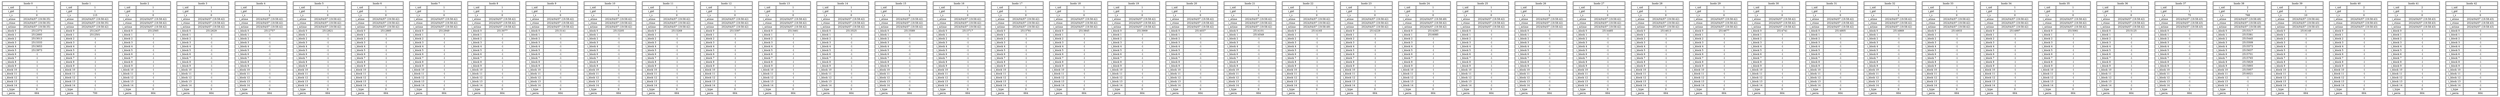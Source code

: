 digraph G {
	node[shape=none];
	n0[label=<<table>
		<tr>
			<td colspan="2">Inodo 0</td>
		</tr>
		<tr>
			<td width="100">i_uid</td>
			<td width="200">1</td>
		</tr>
		<tr>
			<td width="100">i_gid</td>
			<td width="200">1</td>
		</tr>
		<tr>
			<td width="100">i_s</td>
			<td width="200">0</td>
		</tr>
		<tr>
			<td width="100">i_atime</td>
			<td width="200">2024/04/07 (19:58:35)</td>
		</tr>
		<tr>
			<td width="100">i_ctime</td>
			<td width="200">2024/04/07 (19:58:35)</td>
		</tr>
		<tr>
			<td width="100">i_mtime</td>
			<td width="200">2024/04/07 (19:58:35)</td>
		</tr>
		<tr>
			<td width="100">i_block 0</td>
			<td width="200">2512373</td>
		</tr>
		<tr>
			<td width="100">i_block 1</td>
			<td width="200">2512693</td>
		</tr>
		<tr>
			<td width="100">i_block 2</td>
			<td width="200">2513013</td>
		</tr>
		<tr>
			<td width="100">i_block 3</td>
			<td width="200">2513333</td>
		</tr>
		<tr>
			<td width="100">i_block 4</td>
			<td width="200">2513653</td>
		</tr>
		<tr>
			<td width="100">i_block 5</td>
			<td width="200">2513973</td>
		</tr>
		<tr>
			<td width="100">i_block 6</td>
			<td width="200">-1</td>
		</tr>
		<tr>
			<td width="100">i_block 7</td>
			<td width="200">-1</td>
		</tr>
		<tr>
			<td width="100">i_block 8</td>
			<td width="200">-1</td>
		</tr>
		<tr>
			<td width="100">i_block 9</td>
			<td width="200">-1</td>
		</tr>
		<tr>
			<td width="100">i_block 10</td>
			<td width="200">-1</td>
		</tr>
		<tr>
			<td width="100">i_block 11</td>
			<td width="200">-1</td>
		</tr>
		<tr>
			<td width="100">i_block 12</td>
			<td width="200">-1</td>
		</tr>
		<tr>
			<td width="100">i_block 13</td>
			<td width="200">-1</td>
		</tr>
		<tr>
			<td width="100">i_block 14</td>
			<td width="200">-1</td>
		</tr>
		<tr>
			<td width="100">i_type</td>
			<td width="200">0</td>
		</tr>
		<tr>
			<td width="100">i_perm</td>
			<td width="200">664</td>
		</tr>
	n0</table>>];
	n1[label=<<table>
		<tr>
			<td colspan="2">Inodo 1</td>
		</tr>
		<tr>
			<td width="100">i_uid</td>
			<td width="200">1</td>
		</tr>
		<tr>
			<td width="100">i_gid</td>
			<td width="200">1</td>
		</tr>
		<tr>
			<td width="100">i_s</td>
			<td width="200">115</td>
		</tr>
		<tr>
			<td width="100">i_atime</td>
			<td width="200">2024/04/07 (19:58:42)</td>
		</tr>
		<tr>
			<td width="100">i_ctime</td>
			<td width="200">2024/04/07 (19:58:35)</td>
		</tr>
		<tr>
			<td width="100">i_mtime</td>
			<td width="200">2024/04/07 (19:58:42)</td>
		</tr>
		<tr>
			<td width="100">i_block 0</td>
			<td width="200">2512437</td>
		</tr>
		<tr>
			<td width="100">i_block 1</td>
			<td width="200">2512501</td>
		</tr>
		<tr>
			<td width="100">i_block 2</td>
			<td width="200">-1</td>
		</tr>
		<tr>
			<td width="100">i_block 3</td>
			<td width="200">-1</td>
		</tr>
		<tr>
			<td width="100">i_block 4</td>
			<td width="200">-1</td>
		</tr>
		<tr>
			<td width="100">i_block 5</td>
			<td width="200">-1</td>
		</tr>
		<tr>
			<td width="100">i_block 6</td>
			<td width="200">-1</td>
		</tr>
		<tr>
			<td width="100">i_block 7</td>
			<td width="200">-1</td>
		</tr>
		<tr>
			<td width="100">i_block 8</td>
			<td width="200">-1</td>
		</tr>
		<tr>
			<td width="100">i_block 9</td>
			<td width="200">-1</td>
		</tr>
		<tr>
			<td width="100">i_block 10</td>
			<td width="200">-1</td>
		</tr>
		<tr>
			<td width="100">i_block 11</td>
			<td width="200">-1</td>
		</tr>
		<tr>
			<td width="100">i_block 12</td>
			<td width="200">-1</td>
		</tr>
		<tr>
			<td width="100">i_block 13</td>
			<td width="200">-1</td>
		</tr>
		<tr>
			<td width="100">i_block 14</td>
			<td width="200">-1</td>
		</tr>
		<tr>
			<td width="100">i_type</td>
			<td width="200">1</td>
		</tr>
		<tr>
			<td width="100">i_perm</td>
			<td width="200">700</td>
		</tr>
	n1</table>>];
	n2[label=<<table>
		<tr>
			<td colspan="2">Inodo 2</td>
		</tr>
		<tr>
			<td width="100">i_uid</td>
			<td width="200">1</td>
		</tr>
		<tr>
			<td width="100">i_gid</td>
			<td width="200">1</td>
		</tr>
		<tr>
			<td width="100">i_s</td>
			<td width="200">0</td>
		</tr>
		<tr>
			<td width="100">i_atime</td>
			<td width="200">2024/04/07 (19:58:42)</td>
		</tr>
		<tr>
			<td width="100">i_ctime</td>
			<td width="200">2024/04/07 (19:58:42)</td>
		</tr>
		<tr>
			<td width="100">i_mtime</td>
			<td width="200">2024/04/07 (19:58:42)</td>
		</tr>
		<tr>
			<td width="100">i_block 0</td>
			<td width="200">2512565</td>
		</tr>
		<tr>
			<td width="100">i_block 1</td>
			<td width="200">-1</td>
		</tr>
		<tr>
			<td width="100">i_block 2</td>
			<td width="200">-1</td>
		</tr>
		<tr>
			<td width="100">i_block 3</td>
			<td width="200">-1</td>
		</tr>
		<tr>
			<td width="100">i_block 4</td>
			<td width="200">-1</td>
		</tr>
		<tr>
			<td width="100">i_block 5</td>
			<td width="200">-1</td>
		</tr>
		<tr>
			<td width="100">i_block 6</td>
			<td width="200">-1</td>
		</tr>
		<tr>
			<td width="100">i_block 7</td>
			<td width="200">-1</td>
		</tr>
		<tr>
			<td width="100">i_block 8</td>
			<td width="200">-1</td>
		</tr>
		<tr>
			<td width="100">i_block 9</td>
			<td width="200">-1</td>
		</tr>
		<tr>
			<td width="100">i_block 10</td>
			<td width="200">-1</td>
		</tr>
		<tr>
			<td width="100">i_block 11</td>
			<td width="200">-1</td>
		</tr>
		<tr>
			<td width="100">i_block 12</td>
			<td width="200">-1</td>
		</tr>
		<tr>
			<td width="100">i_block 13</td>
			<td width="200">-1</td>
		</tr>
		<tr>
			<td width="100">i_block 14</td>
			<td width="200">-1</td>
		</tr>
		<tr>
			<td width="100">i_type</td>
			<td width="200">0</td>
		</tr>
		<tr>
			<td width="100">i_perm</td>
			<td width="200">664</td>
		</tr>
	n2</table>>];
	n3[label=<<table>
		<tr>
			<td colspan="2">Inodo 3</td>
		</tr>
		<tr>
			<td width="100">i_uid</td>
			<td width="200">1</td>
		</tr>
		<tr>
			<td width="100">i_gid</td>
			<td width="200">1</td>
		</tr>
		<tr>
			<td width="100">i_s</td>
			<td width="200">0</td>
		</tr>
		<tr>
			<td width="100">i_atime</td>
			<td width="200">2024/04/07 (19:58:42)</td>
		</tr>
		<tr>
			<td width="100">i_ctime</td>
			<td width="200">2024/04/07 (19:58:42)</td>
		</tr>
		<tr>
			<td width="100">i_mtime</td>
			<td width="200">2024/04/07 (19:58:42)</td>
		</tr>
		<tr>
			<td width="100">i_block 0</td>
			<td width="200">2512629</td>
		</tr>
		<tr>
			<td width="100">i_block 1</td>
			<td width="200">-1</td>
		</tr>
		<tr>
			<td width="100">i_block 2</td>
			<td width="200">-1</td>
		</tr>
		<tr>
			<td width="100">i_block 3</td>
			<td width="200">-1</td>
		</tr>
		<tr>
			<td width="100">i_block 4</td>
			<td width="200">-1</td>
		</tr>
		<tr>
			<td width="100">i_block 5</td>
			<td width="200">-1</td>
		</tr>
		<tr>
			<td width="100">i_block 6</td>
			<td width="200">-1</td>
		</tr>
		<tr>
			<td width="100">i_block 7</td>
			<td width="200">-1</td>
		</tr>
		<tr>
			<td width="100">i_block 8</td>
			<td width="200">-1</td>
		</tr>
		<tr>
			<td width="100">i_block 9</td>
			<td width="200">-1</td>
		</tr>
		<tr>
			<td width="100">i_block 10</td>
			<td width="200">-1</td>
		</tr>
		<tr>
			<td width="100">i_block 11</td>
			<td width="200">-1</td>
		</tr>
		<tr>
			<td width="100">i_block 12</td>
			<td width="200">-1</td>
		</tr>
		<tr>
			<td width="100">i_block 13</td>
			<td width="200">-1</td>
		</tr>
		<tr>
			<td width="100">i_block 14</td>
			<td width="200">-1</td>
		</tr>
		<tr>
			<td width="100">i_type</td>
			<td width="200">0</td>
		</tr>
		<tr>
			<td width="100">i_perm</td>
			<td width="200">664</td>
		</tr>
	n3</table>>];
	n4[label=<<table>
		<tr>
			<td colspan="2">Inodo 4</td>
		</tr>
		<tr>
			<td width="100">i_uid</td>
			<td width="200">1</td>
		</tr>
		<tr>
			<td width="100">i_gid</td>
			<td width="200">1</td>
		</tr>
		<tr>
			<td width="100">i_s</td>
			<td width="200">0</td>
		</tr>
		<tr>
			<td width="100">i_atime</td>
			<td width="200">2024/04/07 (19:58:42)</td>
		</tr>
		<tr>
			<td width="100">i_ctime</td>
			<td width="200">2024/04/07 (19:58:42)</td>
		</tr>
		<tr>
			<td width="100">i_mtime</td>
			<td width="200">2024/04/07 (19:58:42)</td>
		</tr>
		<tr>
			<td width="100">i_block 0</td>
			<td width="200">2512757</td>
		</tr>
		<tr>
			<td width="100">i_block 1</td>
			<td width="200">-1</td>
		</tr>
		<tr>
			<td width="100">i_block 2</td>
			<td width="200">-1</td>
		</tr>
		<tr>
			<td width="100">i_block 3</td>
			<td width="200">-1</td>
		</tr>
		<tr>
			<td width="100">i_block 4</td>
			<td width="200">-1</td>
		</tr>
		<tr>
			<td width="100">i_block 5</td>
			<td width="200">-1</td>
		</tr>
		<tr>
			<td width="100">i_block 6</td>
			<td width="200">-1</td>
		</tr>
		<tr>
			<td width="100">i_block 7</td>
			<td width="200">-1</td>
		</tr>
		<tr>
			<td width="100">i_block 8</td>
			<td width="200">-1</td>
		</tr>
		<tr>
			<td width="100">i_block 9</td>
			<td width="200">-1</td>
		</tr>
		<tr>
			<td width="100">i_block 10</td>
			<td width="200">-1</td>
		</tr>
		<tr>
			<td width="100">i_block 11</td>
			<td width="200">-1</td>
		</tr>
		<tr>
			<td width="100">i_block 12</td>
			<td width="200">-1</td>
		</tr>
		<tr>
			<td width="100">i_block 13</td>
			<td width="200">-1</td>
		</tr>
		<tr>
			<td width="100">i_block 14</td>
			<td width="200">-1</td>
		</tr>
		<tr>
			<td width="100">i_type</td>
			<td width="200">0</td>
		</tr>
		<tr>
			<td width="100">i_perm</td>
			<td width="200">664</td>
		</tr>
	n4</table>>];
	n5[label=<<table>
		<tr>
			<td colspan="2">Inodo 5</td>
		</tr>
		<tr>
			<td width="100">i_uid</td>
			<td width="200">1</td>
		</tr>
		<tr>
			<td width="100">i_gid</td>
			<td width="200">1</td>
		</tr>
		<tr>
			<td width="100">i_s</td>
			<td width="200">0</td>
		</tr>
		<tr>
			<td width="100">i_atime</td>
			<td width="200">2024/04/07 (19:58:42)</td>
		</tr>
		<tr>
			<td width="100">i_ctime</td>
			<td width="200">2024/04/07 (19:58:42)</td>
		</tr>
		<tr>
			<td width="100">i_mtime</td>
			<td width="200">2024/04/07 (19:58:42)</td>
		</tr>
		<tr>
			<td width="100">i_block 0</td>
			<td width="200">2512821</td>
		</tr>
		<tr>
			<td width="100">i_block 1</td>
			<td width="200">-1</td>
		</tr>
		<tr>
			<td width="100">i_block 2</td>
			<td width="200">-1</td>
		</tr>
		<tr>
			<td width="100">i_block 3</td>
			<td width="200">-1</td>
		</tr>
		<tr>
			<td width="100">i_block 4</td>
			<td width="200">-1</td>
		</tr>
		<tr>
			<td width="100">i_block 5</td>
			<td width="200">-1</td>
		</tr>
		<tr>
			<td width="100">i_block 6</td>
			<td width="200">-1</td>
		</tr>
		<tr>
			<td width="100">i_block 7</td>
			<td width="200">-1</td>
		</tr>
		<tr>
			<td width="100">i_block 8</td>
			<td width="200">-1</td>
		</tr>
		<tr>
			<td width="100">i_block 9</td>
			<td width="200">-1</td>
		</tr>
		<tr>
			<td width="100">i_block 10</td>
			<td width="200">-1</td>
		</tr>
		<tr>
			<td width="100">i_block 11</td>
			<td width="200">-1</td>
		</tr>
		<tr>
			<td width="100">i_block 12</td>
			<td width="200">-1</td>
		</tr>
		<tr>
			<td width="100">i_block 13</td>
			<td width="200">-1</td>
		</tr>
		<tr>
			<td width="100">i_block 14</td>
			<td width="200">-1</td>
		</tr>
		<tr>
			<td width="100">i_type</td>
			<td width="200">0</td>
		</tr>
		<tr>
			<td width="100">i_perm</td>
			<td width="200">664</td>
		</tr>
	n5</table>>];
	n6[label=<<table>
		<tr>
			<td colspan="2">Inodo 6</td>
		</tr>
		<tr>
			<td width="100">i_uid</td>
			<td width="200">1</td>
		</tr>
		<tr>
			<td width="100">i_gid</td>
			<td width="200">1</td>
		</tr>
		<tr>
			<td width="100">i_s</td>
			<td width="200">0</td>
		</tr>
		<tr>
			<td width="100">i_atime</td>
			<td width="200">2024/04/07 (19:58:42)</td>
		</tr>
		<tr>
			<td width="100">i_ctime</td>
			<td width="200">2024/04/07 (19:58:42)</td>
		</tr>
		<tr>
			<td width="100">i_mtime</td>
			<td width="200">2024/04/07 (19:58:42)</td>
		</tr>
		<tr>
			<td width="100">i_block 0</td>
			<td width="200">2512885</td>
		</tr>
		<tr>
			<td width="100">i_block 1</td>
			<td width="200">-1</td>
		</tr>
		<tr>
			<td width="100">i_block 2</td>
			<td width="200">-1</td>
		</tr>
		<tr>
			<td width="100">i_block 3</td>
			<td width="200">-1</td>
		</tr>
		<tr>
			<td width="100">i_block 4</td>
			<td width="200">-1</td>
		</tr>
		<tr>
			<td width="100">i_block 5</td>
			<td width="200">-1</td>
		</tr>
		<tr>
			<td width="100">i_block 6</td>
			<td width="200">-1</td>
		</tr>
		<tr>
			<td width="100">i_block 7</td>
			<td width="200">-1</td>
		</tr>
		<tr>
			<td width="100">i_block 8</td>
			<td width="200">-1</td>
		</tr>
		<tr>
			<td width="100">i_block 9</td>
			<td width="200">-1</td>
		</tr>
		<tr>
			<td width="100">i_block 10</td>
			<td width="200">-1</td>
		</tr>
		<tr>
			<td width="100">i_block 11</td>
			<td width="200">-1</td>
		</tr>
		<tr>
			<td width="100">i_block 12</td>
			<td width="200">-1</td>
		</tr>
		<tr>
			<td width="100">i_block 13</td>
			<td width="200">-1</td>
		</tr>
		<tr>
			<td width="100">i_block 14</td>
			<td width="200">-1</td>
		</tr>
		<tr>
			<td width="100">i_type</td>
			<td width="200">0</td>
		</tr>
		<tr>
			<td width="100">i_perm</td>
			<td width="200">664</td>
		</tr>
	n6</table>>];
	n7[label=<<table>
		<tr>
			<td colspan="2">Inodo 7</td>
		</tr>
		<tr>
			<td width="100">i_uid</td>
			<td width="200">1</td>
		</tr>
		<tr>
			<td width="100">i_gid</td>
			<td width="200">1</td>
		</tr>
		<tr>
			<td width="100">i_s</td>
			<td width="200">0</td>
		</tr>
		<tr>
			<td width="100">i_atime</td>
			<td width="200">2024/04/07 (19:58:42)</td>
		</tr>
		<tr>
			<td width="100">i_ctime</td>
			<td width="200">2024/04/07 (19:58:42)</td>
		</tr>
		<tr>
			<td width="100">i_mtime</td>
			<td width="200">2024/04/07 (19:58:42)</td>
		</tr>
		<tr>
			<td width="100">i_block 0</td>
			<td width="200">2512949</td>
		</tr>
		<tr>
			<td width="100">i_block 1</td>
			<td width="200">-1</td>
		</tr>
		<tr>
			<td width="100">i_block 2</td>
			<td width="200">-1</td>
		</tr>
		<tr>
			<td width="100">i_block 3</td>
			<td width="200">-1</td>
		</tr>
		<tr>
			<td width="100">i_block 4</td>
			<td width="200">-1</td>
		</tr>
		<tr>
			<td width="100">i_block 5</td>
			<td width="200">-1</td>
		</tr>
		<tr>
			<td width="100">i_block 6</td>
			<td width="200">-1</td>
		</tr>
		<tr>
			<td width="100">i_block 7</td>
			<td width="200">-1</td>
		</tr>
		<tr>
			<td width="100">i_block 8</td>
			<td width="200">-1</td>
		</tr>
		<tr>
			<td width="100">i_block 9</td>
			<td width="200">-1</td>
		</tr>
		<tr>
			<td width="100">i_block 10</td>
			<td width="200">-1</td>
		</tr>
		<tr>
			<td width="100">i_block 11</td>
			<td width="200">-1</td>
		</tr>
		<tr>
			<td width="100">i_block 12</td>
			<td width="200">-1</td>
		</tr>
		<tr>
			<td width="100">i_block 13</td>
			<td width="200">-1</td>
		</tr>
		<tr>
			<td width="100">i_block 14</td>
			<td width="200">-1</td>
		</tr>
		<tr>
			<td width="100">i_type</td>
			<td width="200">0</td>
		</tr>
		<tr>
			<td width="100">i_perm</td>
			<td width="200">664</td>
		</tr>
	n7</table>>];
	n8[label=<<table>
		<tr>
			<td colspan="2">Inodo 8</td>
		</tr>
		<tr>
			<td width="100">i_uid</td>
			<td width="200">1</td>
		</tr>
		<tr>
			<td width="100">i_gid</td>
			<td width="200">1</td>
		</tr>
		<tr>
			<td width="100">i_s</td>
			<td width="200">0</td>
		</tr>
		<tr>
			<td width="100">i_atime</td>
			<td width="200">2024/04/07 (19:58:42)</td>
		</tr>
		<tr>
			<td width="100">i_ctime</td>
			<td width="200">2024/04/07 (19:58:42)</td>
		</tr>
		<tr>
			<td width="100">i_mtime</td>
			<td width="200">2024/04/07 (19:58:42)</td>
		</tr>
		<tr>
			<td width="100">i_block 0</td>
			<td width="200">2513077</td>
		</tr>
		<tr>
			<td width="100">i_block 1</td>
			<td width="200">-1</td>
		</tr>
		<tr>
			<td width="100">i_block 2</td>
			<td width="200">-1</td>
		</tr>
		<tr>
			<td width="100">i_block 3</td>
			<td width="200">-1</td>
		</tr>
		<tr>
			<td width="100">i_block 4</td>
			<td width="200">-1</td>
		</tr>
		<tr>
			<td width="100">i_block 5</td>
			<td width="200">-1</td>
		</tr>
		<tr>
			<td width="100">i_block 6</td>
			<td width="200">-1</td>
		</tr>
		<tr>
			<td width="100">i_block 7</td>
			<td width="200">-1</td>
		</tr>
		<tr>
			<td width="100">i_block 8</td>
			<td width="200">-1</td>
		</tr>
		<tr>
			<td width="100">i_block 9</td>
			<td width="200">-1</td>
		</tr>
		<tr>
			<td width="100">i_block 10</td>
			<td width="200">-1</td>
		</tr>
		<tr>
			<td width="100">i_block 11</td>
			<td width="200">-1</td>
		</tr>
		<tr>
			<td width="100">i_block 12</td>
			<td width="200">-1</td>
		</tr>
		<tr>
			<td width="100">i_block 13</td>
			<td width="200">-1</td>
		</tr>
		<tr>
			<td width="100">i_block 14</td>
			<td width="200">-1</td>
		</tr>
		<tr>
			<td width="100">i_type</td>
			<td width="200">0</td>
		</tr>
		<tr>
			<td width="100">i_perm</td>
			<td width="200">664</td>
		</tr>
	n8</table>>];
	n9[label=<<table>
		<tr>
			<td colspan="2">Inodo 9</td>
		</tr>
		<tr>
			<td width="100">i_uid</td>
			<td width="200">1</td>
		</tr>
		<tr>
			<td width="100">i_gid</td>
			<td width="200">1</td>
		</tr>
		<tr>
			<td width="100">i_s</td>
			<td width="200">0</td>
		</tr>
		<tr>
			<td width="100">i_atime</td>
			<td width="200">2024/04/07 (19:58:42)</td>
		</tr>
		<tr>
			<td width="100">i_ctime</td>
			<td width="200">2024/04/07 (19:58:42)</td>
		</tr>
		<tr>
			<td width="100">i_mtime</td>
			<td width="200">2024/04/07 (19:58:42)</td>
		</tr>
		<tr>
			<td width="100">i_block 0</td>
			<td width="200">2513141</td>
		</tr>
		<tr>
			<td width="100">i_block 1</td>
			<td width="200">-1</td>
		</tr>
		<tr>
			<td width="100">i_block 2</td>
			<td width="200">-1</td>
		</tr>
		<tr>
			<td width="100">i_block 3</td>
			<td width="200">-1</td>
		</tr>
		<tr>
			<td width="100">i_block 4</td>
			<td width="200">-1</td>
		</tr>
		<tr>
			<td width="100">i_block 5</td>
			<td width="200">-1</td>
		</tr>
		<tr>
			<td width="100">i_block 6</td>
			<td width="200">-1</td>
		</tr>
		<tr>
			<td width="100">i_block 7</td>
			<td width="200">-1</td>
		</tr>
		<tr>
			<td width="100">i_block 8</td>
			<td width="200">-1</td>
		</tr>
		<tr>
			<td width="100">i_block 9</td>
			<td width="200">-1</td>
		</tr>
		<tr>
			<td width="100">i_block 10</td>
			<td width="200">-1</td>
		</tr>
		<tr>
			<td width="100">i_block 11</td>
			<td width="200">-1</td>
		</tr>
		<tr>
			<td width="100">i_block 12</td>
			<td width="200">-1</td>
		</tr>
		<tr>
			<td width="100">i_block 13</td>
			<td width="200">-1</td>
		</tr>
		<tr>
			<td width="100">i_block 14</td>
			<td width="200">-1</td>
		</tr>
		<tr>
			<td width="100">i_type</td>
			<td width="200">0</td>
		</tr>
		<tr>
			<td width="100">i_perm</td>
			<td width="200">664</td>
		</tr>
	n9</table>>];
	n10[label=<<table>
		<tr>
			<td colspan="2">Inodo 10</td>
		</tr>
		<tr>
			<td width="100">i_uid</td>
			<td width="200">1</td>
		</tr>
		<tr>
			<td width="100">i_gid</td>
			<td width="200">1</td>
		</tr>
		<tr>
			<td width="100">i_s</td>
			<td width="200">0</td>
		</tr>
		<tr>
			<td width="100">i_atime</td>
			<td width="200">2024/04/07 (19:58:42)</td>
		</tr>
		<tr>
			<td width="100">i_ctime</td>
			<td width="200">2024/04/07 (19:58:42)</td>
		</tr>
		<tr>
			<td width="100">i_mtime</td>
			<td width="200">2024/04/07 (19:58:42)</td>
		</tr>
		<tr>
			<td width="100">i_block 0</td>
			<td width="200">2513205</td>
		</tr>
		<tr>
			<td width="100">i_block 1</td>
			<td width="200">-1</td>
		</tr>
		<tr>
			<td width="100">i_block 2</td>
			<td width="200">-1</td>
		</tr>
		<tr>
			<td width="100">i_block 3</td>
			<td width="200">-1</td>
		</tr>
		<tr>
			<td width="100">i_block 4</td>
			<td width="200">-1</td>
		</tr>
		<tr>
			<td width="100">i_block 5</td>
			<td width="200">-1</td>
		</tr>
		<tr>
			<td width="100">i_block 6</td>
			<td width="200">-1</td>
		</tr>
		<tr>
			<td width="100">i_block 7</td>
			<td width="200">-1</td>
		</tr>
		<tr>
			<td width="100">i_block 8</td>
			<td width="200">-1</td>
		</tr>
		<tr>
			<td width="100">i_block 9</td>
			<td width="200">-1</td>
		</tr>
		<tr>
			<td width="100">i_block 10</td>
			<td width="200">-1</td>
		</tr>
		<tr>
			<td width="100">i_block 11</td>
			<td width="200">-1</td>
		</tr>
		<tr>
			<td width="100">i_block 12</td>
			<td width="200">-1</td>
		</tr>
		<tr>
			<td width="100">i_block 13</td>
			<td width="200">-1</td>
		</tr>
		<tr>
			<td width="100">i_block 14</td>
			<td width="200">-1</td>
		</tr>
		<tr>
			<td width="100">i_type</td>
			<td width="200">0</td>
		</tr>
		<tr>
			<td width="100">i_perm</td>
			<td width="200">664</td>
		</tr>
	n10</table>>];
	n11[label=<<table>
		<tr>
			<td colspan="2">Inodo 11</td>
		</tr>
		<tr>
			<td width="100">i_uid</td>
			<td width="200">1</td>
		</tr>
		<tr>
			<td width="100">i_gid</td>
			<td width="200">1</td>
		</tr>
		<tr>
			<td width="100">i_s</td>
			<td width="200">0</td>
		</tr>
		<tr>
			<td width="100">i_atime</td>
			<td width="200">2024/04/07 (19:58:42)</td>
		</tr>
		<tr>
			<td width="100">i_ctime</td>
			<td width="200">2024/04/07 (19:58:42)</td>
		</tr>
		<tr>
			<td width="100">i_mtime</td>
			<td width="200">2024/04/07 (19:58:42)</td>
		</tr>
		<tr>
			<td width="100">i_block 0</td>
			<td width="200">2513269</td>
		</tr>
		<tr>
			<td width="100">i_block 1</td>
			<td width="200">-1</td>
		</tr>
		<tr>
			<td width="100">i_block 2</td>
			<td width="200">-1</td>
		</tr>
		<tr>
			<td width="100">i_block 3</td>
			<td width="200">-1</td>
		</tr>
		<tr>
			<td width="100">i_block 4</td>
			<td width="200">-1</td>
		</tr>
		<tr>
			<td width="100">i_block 5</td>
			<td width="200">-1</td>
		</tr>
		<tr>
			<td width="100">i_block 6</td>
			<td width="200">-1</td>
		</tr>
		<tr>
			<td width="100">i_block 7</td>
			<td width="200">-1</td>
		</tr>
		<tr>
			<td width="100">i_block 8</td>
			<td width="200">-1</td>
		</tr>
		<tr>
			<td width="100">i_block 9</td>
			<td width="200">-1</td>
		</tr>
		<tr>
			<td width="100">i_block 10</td>
			<td width="200">-1</td>
		</tr>
		<tr>
			<td width="100">i_block 11</td>
			<td width="200">-1</td>
		</tr>
		<tr>
			<td width="100">i_block 12</td>
			<td width="200">-1</td>
		</tr>
		<tr>
			<td width="100">i_block 13</td>
			<td width="200">-1</td>
		</tr>
		<tr>
			<td width="100">i_block 14</td>
			<td width="200">-1</td>
		</tr>
		<tr>
			<td width="100">i_type</td>
			<td width="200">0</td>
		</tr>
		<tr>
			<td width="100">i_perm</td>
			<td width="200">664</td>
		</tr>
	n11</table>>];
	n12[label=<<table>
		<tr>
			<td colspan="2">Inodo 12</td>
		</tr>
		<tr>
			<td width="100">i_uid</td>
			<td width="200">1</td>
		</tr>
		<tr>
			<td width="100">i_gid</td>
			<td width="200">1</td>
		</tr>
		<tr>
			<td width="100">i_s</td>
			<td width="200">0</td>
		</tr>
		<tr>
			<td width="100">i_atime</td>
			<td width="200">2024/04/07 (19:58:42)</td>
		</tr>
		<tr>
			<td width="100">i_ctime</td>
			<td width="200">2024/04/07 (19:58:42)</td>
		</tr>
		<tr>
			<td width="100">i_mtime</td>
			<td width="200">2024/04/07 (19:58:42)</td>
		</tr>
		<tr>
			<td width="100">i_block 0</td>
			<td width="200">2513397</td>
		</tr>
		<tr>
			<td width="100">i_block 1</td>
			<td width="200">-1</td>
		</tr>
		<tr>
			<td width="100">i_block 2</td>
			<td width="200">-1</td>
		</tr>
		<tr>
			<td width="100">i_block 3</td>
			<td width="200">-1</td>
		</tr>
		<tr>
			<td width="100">i_block 4</td>
			<td width="200">-1</td>
		</tr>
		<tr>
			<td width="100">i_block 5</td>
			<td width="200">-1</td>
		</tr>
		<tr>
			<td width="100">i_block 6</td>
			<td width="200">-1</td>
		</tr>
		<tr>
			<td width="100">i_block 7</td>
			<td width="200">-1</td>
		</tr>
		<tr>
			<td width="100">i_block 8</td>
			<td width="200">-1</td>
		</tr>
		<tr>
			<td width="100">i_block 9</td>
			<td width="200">-1</td>
		</tr>
		<tr>
			<td width="100">i_block 10</td>
			<td width="200">-1</td>
		</tr>
		<tr>
			<td width="100">i_block 11</td>
			<td width="200">-1</td>
		</tr>
		<tr>
			<td width="100">i_block 12</td>
			<td width="200">-1</td>
		</tr>
		<tr>
			<td width="100">i_block 13</td>
			<td width="200">-1</td>
		</tr>
		<tr>
			<td width="100">i_block 14</td>
			<td width="200">-1</td>
		</tr>
		<tr>
			<td width="100">i_type</td>
			<td width="200">0</td>
		</tr>
		<tr>
			<td width="100">i_perm</td>
			<td width="200">664</td>
		</tr>
	n12</table>>];
	n13[label=<<table>
		<tr>
			<td colspan="2">Inodo 13</td>
		</tr>
		<tr>
			<td width="100">i_uid</td>
			<td width="200">1</td>
		</tr>
		<tr>
			<td width="100">i_gid</td>
			<td width="200">1</td>
		</tr>
		<tr>
			<td width="100">i_s</td>
			<td width="200">0</td>
		</tr>
		<tr>
			<td width="100">i_atime</td>
			<td width="200">2024/04/07 (19:58:42)</td>
		</tr>
		<tr>
			<td width="100">i_ctime</td>
			<td width="200">2024/04/07 (19:58:42)</td>
		</tr>
		<tr>
			<td width="100">i_mtime</td>
			<td width="200">2024/04/07 (19:58:42)</td>
		</tr>
		<tr>
			<td width="100">i_block 0</td>
			<td width="200">2513461</td>
		</tr>
		<tr>
			<td width="100">i_block 1</td>
			<td width="200">-1</td>
		</tr>
		<tr>
			<td width="100">i_block 2</td>
			<td width="200">-1</td>
		</tr>
		<tr>
			<td width="100">i_block 3</td>
			<td width="200">-1</td>
		</tr>
		<tr>
			<td width="100">i_block 4</td>
			<td width="200">-1</td>
		</tr>
		<tr>
			<td width="100">i_block 5</td>
			<td width="200">-1</td>
		</tr>
		<tr>
			<td width="100">i_block 6</td>
			<td width="200">-1</td>
		</tr>
		<tr>
			<td width="100">i_block 7</td>
			<td width="200">-1</td>
		</tr>
		<tr>
			<td width="100">i_block 8</td>
			<td width="200">-1</td>
		</tr>
		<tr>
			<td width="100">i_block 9</td>
			<td width="200">-1</td>
		</tr>
		<tr>
			<td width="100">i_block 10</td>
			<td width="200">-1</td>
		</tr>
		<tr>
			<td width="100">i_block 11</td>
			<td width="200">-1</td>
		</tr>
		<tr>
			<td width="100">i_block 12</td>
			<td width="200">-1</td>
		</tr>
		<tr>
			<td width="100">i_block 13</td>
			<td width="200">-1</td>
		</tr>
		<tr>
			<td width="100">i_block 14</td>
			<td width="200">-1</td>
		</tr>
		<tr>
			<td width="100">i_type</td>
			<td width="200">0</td>
		</tr>
		<tr>
			<td width="100">i_perm</td>
			<td width="200">664</td>
		</tr>
	n13</table>>];
	n14[label=<<table>
		<tr>
			<td colspan="2">Inodo 14</td>
		</tr>
		<tr>
			<td width="100">i_uid</td>
			<td width="200">1</td>
		</tr>
		<tr>
			<td width="100">i_gid</td>
			<td width="200">1</td>
		</tr>
		<tr>
			<td width="100">i_s</td>
			<td width="200">0</td>
		</tr>
		<tr>
			<td width="100">i_atime</td>
			<td width="200">2024/04/07 (19:58:42)</td>
		</tr>
		<tr>
			<td width="100">i_ctime</td>
			<td width="200">2024/04/07 (19:58:42)</td>
		</tr>
		<tr>
			<td width="100">i_mtime</td>
			<td width="200">2024/04/07 (19:58:42)</td>
		</tr>
		<tr>
			<td width="100">i_block 0</td>
			<td width="200">2513525</td>
		</tr>
		<tr>
			<td width="100">i_block 1</td>
			<td width="200">-1</td>
		</tr>
		<tr>
			<td width="100">i_block 2</td>
			<td width="200">-1</td>
		</tr>
		<tr>
			<td width="100">i_block 3</td>
			<td width="200">-1</td>
		</tr>
		<tr>
			<td width="100">i_block 4</td>
			<td width="200">-1</td>
		</tr>
		<tr>
			<td width="100">i_block 5</td>
			<td width="200">-1</td>
		</tr>
		<tr>
			<td width="100">i_block 6</td>
			<td width="200">-1</td>
		</tr>
		<tr>
			<td width="100">i_block 7</td>
			<td width="200">-1</td>
		</tr>
		<tr>
			<td width="100">i_block 8</td>
			<td width="200">-1</td>
		</tr>
		<tr>
			<td width="100">i_block 9</td>
			<td width="200">-1</td>
		</tr>
		<tr>
			<td width="100">i_block 10</td>
			<td width="200">-1</td>
		</tr>
		<tr>
			<td width="100">i_block 11</td>
			<td width="200">-1</td>
		</tr>
		<tr>
			<td width="100">i_block 12</td>
			<td width="200">-1</td>
		</tr>
		<tr>
			<td width="100">i_block 13</td>
			<td width="200">-1</td>
		</tr>
		<tr>
			<td width="100">i_block 14</td>
			<td width="200">-1</td>
		</tr>
		<tr>
			<td width="100">i_type</td>
			<td width="200">0</td>
		</tr>
		<tr>
			<td width="100">i_perm</td>
			<td width="200">664</td>
		</tr>
	n14</table>>];
	n15[label=<<table>
		<tr>
			<td colspan="2">Inodo 15</td>
		</tr>
		<tr>
			<td width="100">i_uid</td>
			<td width="200">1</td>
		</tr>
		<tr>
			<td width="100">i_gid</td>
			<td width="200">1</td>
		</tr>
		<tr>
			<td width="100">i_s</td>
			<td width="200">0</td>
		</tr>
		<tr>
			<td width="100">i_atime</td>
			<td width="200">2024/04/07 (19:58:42)</td>
		</tr>
		<tr>
			<td width="100">i_ctime</td>
			<td width="200">2024/04/07 (19:58:42)</td>
		</tr>
		<tr>
			<td width="100">i_mtime</td>
			<td width="200">2024/04/07 (19:58:42)</td>
		</tr>
		<tr>
			<td width="100">i_block 0</td>
			<td width="200">2513589</td>
		</tr>
		<tr>
			<td width="100">i_block 1</td>
			<td width="200">-1</td>
		</tr>
		<tr>
			<td width="100">i_block 2</td>
			<td width="200">-1</td>
		</tr>
		<tr>
			<td width="100">i_block 3</td>
			<td width="200">-1</td>
		</tr>
		<tr>
			<td width="100">i_block 4</td>
			<td width="200">-1</td>
		</tr>
		<tr>
			<td width="100">i_block 5</td>
			<td width="200">-1</td>
		</tr>
		<tr>
			<td width="100">i_block 6</td>
			<td width="200">-1</td>
		</tr>
		<tr>
			<td width="100">i_block 7</td>
			<td width="200">-1</td>
		</tr>
		<tr>
			<td width="100">i_block 8</td>
			<td width="200">-1</td>
		</tr>
		<tr>
			<td width="100">i_block 9</td>
			<td width="200">-1</td>
		</tr>
		<tr>
			<td width="100">i_block 10</td>
			<td width="200">-1</td>
		</tr>
		<tr>
			<td width="100">i_block 11</td>
			<td width="200">-1</td>
		</tr>
		<tr>
			<td width="100">i_block 12</td>
			<td width="200">-1</td>
		</tr>
		<tr>
			<td width="100">i_block 13</td>
			<td width="200">-1</td>
		</tr>
		<tr>
			<td width="100">i_block 14</td>
			<td width="200">-1</td>
		</tr>
		<tr>
			<td width="100">i_type</td>
			<td width="200">0</td>
		</tr>
		<tr>
			<td width="100">i_perm</td>
			<td width="200">664</td>
		</tr>
	n15</table>>];
	n16[label=<<table>
		<tr>
			<td colspan="2">Inodo 16</td>
		</tr>
		<tr>
			<td width="100">i_uid</td>
			<td width="200">1</td>
		</tr>
		<tr>
			<td width="100">i_gid</td>
			<td width="200">1</td>
		</tr>
		<tr>
			<td width="100">i_s</td>
			<td width="200">0</td>
		</tr>
		<tr>
			<td width="100">i_atime</td>
			<td width="200">2024/04/07 (19:58:42)</td>
		</tr>
		<tr>
			<td width="100">i_ctime</td>
			<td width="200">2024/04/07 (19:58:42)</td>
		</tr>
		<tr>
			<td width="100">i_mtime</td>
			<td width="200">2024/04/07 (19:58:42)</td>
		</tr>
		<tr>
			<td width="100">i_block 0</td>
			<td width="200">2513717</td>
		</tr>
		<tr>
			<td width="100">i_block 1</td>
			<td width="200">-1</td>
		</tr>
		<tr>
			<td width="100">i_block 2</td>
			<td width="200">-1</td>
		</tr>
		<tr>
			<td width="100">i_block 3</td>
			<td width="200">-1</td>
		</tr>
		<tr>
			<td width="100">i_block 4</td>
			<td width="200">-1</td>
		</tr>
		<tr>
			<td width="100">i_block 5</td>
			<td width="200">-1</td>
		</tr>
		<tr>
			<td width="100">i_block 6</td>
			<td width="200">-1</td>
		</tr>
		<tr>
			<td width="100">i_block 7</td>
			<td width="200">-1</td>
		</tr>
		<tr>
			<td width="100">i_block 8</td>
			<td width="200">-1</td>
		</tr>
		<tr>
			<td width="100">i_block 9</td>
			<td width="200">-1</td>
		</tr>
		<tr>
			<td width="100">i_block 10</td>
			<td width="200">-1</td>
		</tr>
		<tr>
			<td width="100">i_block 11</td>
			<td width="200">-1</td>
		</tr>
		<tr>
			<td width="100">i_block 12</td>
			<td width="200">-1</td>
		</tr>
		<tr>
			<td width="100">i_block 13</td>
			<td width="200">-1</td>
		</tr>
		<tr>
			<td width="100">i_block 14</td>
			<td width="200">-1</td>
		</tr>
		<tr>
			<td width="100">i_type</td>
			<td width="200">0</td>
		</tr>
		<tr>
			<td width="100">i_perm</td>
			<td width="200">664</td>
		</tr>
	n16</table>>];
	n17[label=<<table>
		<tr>
			<td colspan="2">Inodo 17</td>
		</tr>
		<tr>
			<td width="100">i_uid</td>
			<td width="200">1</td>
		</tr>
		<tr>
			<td width="100">i_gid</td>
			<td width="200">1</td>
		</tr>
		<tr>
			<td width="100">i_s</td>
			<td width="200">0</td>
		</tr>
		<tr>
			<td width="100">i_atime</td>
			<td width="200">2024/04/07 (19:58:42)</td>
		</tr>
		<tr>
			<td width="100">i_ctime</td>
			<td width="200">2024/04/07 (19:58:42)</td>
		</tr>
		<tr>
			<td width="100">i_mtime</td>
			<td width="200">2024/04/07 (19:58:42)</td>
		</tr>
		<tr>
			<td width="100">i_block 0</td>
			<td width="200">2513781</td>
		</tr>
		<tr>
			<td width="100">i_block 1</td>
			<td width="200">-1</td>
		</tr>
		<tr>
			<td width="100">i_block 2</td>
			<td width="200">-1</td>
		</tr>
		<tr>
			<td width="100">i_block 3</td>
			<td width="200">-1</td>
		</tr>
		<tr>
			<td width="100">i_block 4</td>
			<td width="200">-1</td>
		</tr>
		<tr>
			<td width="100">i_block 5</td>
			<td width="200">-1</td>
		</tr>
		<tr>
			<td width="100">i_block 6</td>
			<td width="200">-1</td>
		</tr>
		<tr>
			<td width="100">i_block 7</td>
			<td width="200">-1</td>
		</tr>
		<tr>
			<td width="100">i_block 8</td>
			<td width="200">-1</td>
		</tr>
		<tr>
			<td width="100">i_block 9</td>
			<td width="200">-1</td>
		</tr>
		<tr>
			<td width="100">i_block 10</td>
			<td width="200">-1</td>
		</tr>
		<tr>
			<td width="100">i_block 11</td>
			<td width="200">-1</td>
		</tr>
		<tr>
			<td width="100">i_block 12</td>
			<td width="200">-1</td>
		</tr>
		<tr>
			<td width="100">i_block 13</td>
			<td width="200">-1</td>
		</tr>
		<tr>
			<td width="100">i_block 14</td>
			<td width="200">-1</td>
		</tr>
		<tr>
			<td width="100">i_type</td>
			<td width="200">0</td>
		</tr>
		<tr>
			<td width="100">i_perm</td>
			<td width="200">664</td>
		</tr>
	n17</table>>];
	n18[label=<<table>
		<tr>
			<td colspan="2">Inodo 18</td>
		</tr>
		<tr>
			<td width="100">i_uid</td>
			<td width="200">1</td>
		</tr>
		<tr>
			<td width="100">i_gid</td>
			<td width="200">1</td>
		</tr>
		<tr>
			<td width="100">i_s</td>
			<td width="200">0</td>
		</tr>
		<tr>
			<td width="100">i_atime</td>
			<td width="200">2024/04/07 (19:58:42)</td>
		</tr>
		<tr>
			<td width="100">i_ctime</td>
			<td width="200">2024/04/07 (19:58:42)</td>
		</tr>
		<tr>
			<td width="100">i_mtime</td>
			<td width="200">2024/04/07 (19:58:42)</td>
		</tr>
		<tr>
			<td width="100">i_block 0</td>
			<td width="200">2513845</td>
		</tr>
		<tr>
			<td width="100">i_block 1</td>
			<td width="200">-1</td>
		</tr>
		<tr>
			<td width="100">i_block 2</td>
			<td width="200">-1</td>
		</tr>
		<tr>
			<td width="100">i_block 3</td>
			<td width="200">-1</td>
		</tr>
		<tr>
			<td width="100">i_block 4</td>
			<td width="200">-1</td>
		</tr>
		<tr>
			<td width="100">i_block 5</td>
			<td width="200">-1</td>
		</tr>
		<tr>
			<td width="100">i_block 6</td>
			<td width="200">-1</td>
		</tr>
		<tr>
			<td width="100">i_block 7</td>
			<td width="200">-1</td>
		</tr>
		<tr>
			<td width="100">i_block 8</td>
			<td width="200">-1</td>
		</tr>
		<tr>
			<td width="100">i_block 9</td>
			<td width="200">-1</td>
		</tr>
		<tr>
			<td width="100">i_block 10</td>
			<td width="200">-1</td>
		</tr>
		<tr>
			<td width="100">i_block 11</td>
			<td width="200">-1</td>
		</tr>
		<tr>
			<td width="100">i_block 12</td>
			<td width="200">-1</td>
		</tr>
		<tr>
			<td width="100">i_block 13</td>
			<td width="200">-1</td>
		</tr>
		<tr>
			<td width="100">i_block 14</td>
			<td width="200">-1</td>
		</tr>
		<tr>
			<td width="100">i_type</td>
			<td width="200">0</td>
		</tr>
		<tr>
			<td width="100">i_perm</td>
			<td width="200">664</td>
		</tr>
	n18</table>>];
	n19[label=<<table>
		<tr>
			<td colspan="2">Inodo 19</td>
		</tr>
		<tr>
			<td width="100">i_uid</td>
			<td width="200">1</td>
		</tr>
		<tr>
			<td width="100">i_gid</td>
			<td width="200">1</td>
		</tr>
		<tr>
			<td width="100">i_s</td>
			<td width="200">0</td>
		</tr>
		<tr>
			<td width="100">i_atime</td>
			<td width="200">2024/04/07 (19:58:42)</td>
		</tr>
		<tr>
			<td width="100">i_ctime</td>
			<td width="200">2024/04/07 (19:58:42)</td>
		</tr>
		<tr>
			<td width="100">i_mtime</td>
			<td width="200">2024/04/07 (19:58:42)</td>
		</tr>
		<tr>
			<td width="100">i_block 0</td>
			<td width="200">2513909</td>
		</tr>
		<tr>
			<td width="100">i_block 1</td>
			<td width="200">-1</td>
		</tr>
		<tr>
			<td width="100">i_block 2</td>
			<td width="200">-1</td>
		</tr>
		<tr>
			<td width="100">i_block 3</td>
			<td width="200">-1</td>
		</tr>
		<tr>
			<td width="100">i_block 4</td>
			<td width="200">-1</td>
		</tr>
		<tr>
			<td width="100">i_block 5</td>
			<td width="200">-1</td>
		</tr>
		<tr>
			<td width="100">i_block 6</td>
			<td width="200">-1</td>
		</tr>
		<tr>
			<td width="100">i_block 7</td>
			<td width="200">-1</td>
		</tr>
		<tr>
			<td width="100">i_block 8</td>
			<td width="200">-1</td>
		</tr>
		<tr>
			<td width="100">i_block 9</td>
			<td width="200">-1</td>
		</tr>
		<tr>
			<td width="100">i_block 10</td>
			<td width="200">-1</td>
		</tr>
		<tr>
			<td width="100">i_block 11</td>
			<td width="200">-1</td>
		</tr>
		<tr>
			<td width="100">i_block 12</td>
			<td width="200">-1</td>
		</tr>
		<tr>
			<td width="100">i_block 13</td>
			<td width="200">-1</td>
		</tr>
		<tr>
			<td width="100">i_block 14</td>
			<td width="200">-1</td>
		</tr>
		<tr>
			<td width="100">i_type</td>
			<td width="200">0</td>
		</tr>
		<tr>
			<td width="100">i_perm</td>
			<td width="200">664</td>
		</tr>
	n19</table>>];
	n20[label=<<table>
		<tr>
			<td colspan="2">Inodo 20</td>
		</tr>
		<tr>
			<td width="100">i_uid</td>
			<td width="200">1</td>
		</tr>
		<tr>
			<td width="100">i_gid</td>
			<td width="200">1</td>
		</tr>
		<tr>
			<td width="100">i_s</td>
			<td width="200">0</td>
		</tr>
		<tr>
			<td width="100">i_atime</td>
			<td width="200">2024/04/07 (19:58:42)</td>
		</tr>
		<tr>
			<td width="100">i_ctime</td>
			<td width="200">2024/04/07 (19:58:42)</td>
		</tr>
		<tr>
			<td width="100">i_mtime</td>
			<td width="200">2024/04/07 (19:58:42)</td>
		</tr>
		<tr>
			<td width="100">i_block 0</td>
			<td width="200">2514037</td>
		</tr>
		<tr>
			<td width="100">i_block 1</td>
			<td width="200">-1</td>
		</tr>
		<tr>
			<td width="100">i_block 2</td>
			<td width="200">-1</td>
		</tr>
		<tr>
			<td width="100">i_block 3</td>
			<td width="200">-1</td>
		</tr>
		<tr>
			<td width="100">i_block 4</td>
			<td width="200">-1</td>
		</tr>
		<tr>
			<td width="100">i_block 5</td>
			<td width="200">-1</td>
		</tr>
		<tr>
			<td width="100">i_block 6</td>
			<td width="200">-1</td>
		</tr>
		<tr>
			<td width="100">i_block 7</td>
			<td width="200">-1</td>
		</tr>
		<tr>
			<td width="100">i_block 8</td>
			<td width="200">-1</td>
		</tr>
		<tr>
			<td width="100">i_block 9</td>
			<td width="200">-1</td>
		</tr>
		<tr>
			<td width="100">i_block 10</td>
			<td width="200">-1</td>
		</tr>
		<tr>
			<td width="100">i_block 11</td>
			<td width="200">-1</td>
		</tr>
		<tr>
			<td width="100">i_block 12</td>
			<td width="200">-1</td>
		</tr>
		<tr>
			<td width="100">i_block 13</td>
			<td width="200">-1</td>
		</tr>
		<tr>
			<td width="100">i_block 14</td>
			<td width="200">-1</td>
		</tr>
		<tr>
			<td width="100">i_type</td>
			<td width="200">0</td>
		</tr>
		<tr>
			<td width="100">i_perm</td>
			<td width="200">664</td>
		</tr>
	n20</table>>];
	n21[label=<<table>
		<tr>
			<td colspan="2">Inodo 21</td>
		</tr>
		<tr>
			<td width="100">i_uid</td>
			<td width="200">1</td>
		</tr>
		<tr>
			<td width="100">i_gid</td>
			<td width="200">1</td>
		</tr>
		<tr>
			<td width="100">i_s</td>
			<td width="200">0</td>
		</tr>
		<tr>
			<td width="100">i_atime</td>
			<td width="200">2024/04/07 (19:58:42)</td>
		</tr>
		<tr>
			<td width="100">i_ctime</td>
			<td width="200">2024/04/07 (19:58:42)</td>
		</tr>
		<tr>
			<td width="100">i_mtime</td>
			<td width="200">2024/04/07 (19:58:42)</td>
		</tr>
		<tr>
			<td width="100">i_block 0</td>
			<td width="200">2514101</td>
		</tr>
		<tr>
			<td width="100">i_block 1</td>
			<td width="200">2514549</td>
		</tr>
		<tr>
			<td width="100">i_block 2</td>
			<td width="200">-1</td>
		</tr>
		<tr>
			<td width="100">i_block 3</td>
			<td width="200">-1</td>
		</tr>
		<tr>
			<td width="100">i_block 4</td>
			<td width="200">-1</td>
		</tr>
		<tr>
			<td width="100">i_block 5</td>
			<td width="200">-1</td>
		</tr>
		<tr>
			<td width="100">i_block 6</td>
			<td width="200">-1</td>
		</tr>
		<tr>
			<td width="100">i_block 7</td>
			<td width="200">-1</td>
		</tr>
		<tr>
			<td width="100">i_block 8</td>
			<td width="200">-1</td>
		</tr>
		<tr>
			<td width="100">i_block 9</td>
			<td width="200">-1</td>
		</tr>
		<tr>
			<td width="100">i_block 10</td>
			<td width="200">-1</td>
		</tr>
		<tr>
			<td width="100">i_block 11</td>
			<td width="200">-1</td>
		</tr>
		<tr>
			<td width="100">i_block 12</td>
			<td width="200">-1</td>
		</tr>
		<tr>
			<td width="100">i_block 13</td>
			<td width="200">-1</td>
		</tr>
		<tr>
			<td width="100">i_block 14</td>
			<td width="200">-1</td>
		</tr>
		<tr>
			<td width="100">i_type</td>
			<td width="200">0</td>
		</tr>
		<tr>
			<td width="100">i_perm</td>
			<td width="200">664</td>
		</tr>
	n21</table>>];
	n22[label=<<table>
		<tr>
			<td colspan="2">Inodo 22</td>
		</tr>
		<tr>
			<td width="100">i_uid</td>
			<td width="200">1</td>
		</tr>
		<tr>
			<td width="100">i_gid</td>
			<td width="200">1</td>
		</tr>
		<tr>
			<td width="100">i_s</td>
			<td width="200">0</td>
		</tr>
		<tr>
			<td width="100">i_atime</td>
			<td width="200">2024/04/07 (19:58:42)</td>
		</tr>
		<tr>
			<td width="100">i_ctime</td>
			<td width="200">2024/04/07 (19:58:42)</td>
		</tr>
		<tr>
			<td width="100">i_mtime</td>
			<td width="200">2024/04/07 (19:58:49)</td>
		</tr>
		<tr>
			<td width="100">i_block 0</td>
			<td width="200">2514165</td>
		</tr>
		<tr>
			<td width="100">i_block 1</td>
			<td width="200">-1</td>
		</tr>
		<tr>
			<td width="100">i_block 2</td>
			<td width="200">-1</td>
		</tr>
		<tr>
			<td width="100">i_block 3</td>
			<td width="200">-1</td>
		</tr>
		<tr>
			<td width="100">i_block 4</td>
			<td width="200">-1</td>
		</tr>
		<tr>
			<td width="100">i_block 5</td>
			<td width="200">-1</td>
		</tr>
		<tr>
			<td width="100">i_block 6</td>
			<td width="200">-1</td>
		</tr>
		<tr>
			<td width="100">i_block 7</td>
			<td width="200">-1</td>
		</tr>
		<tr>
			<td width="100">i_block 8</td>
			<td width="200">-1</td>
		</tr>
		<tr>
			<td width="100">i_block 9</td>
			<td width="200">-1</td>
		</tr>
		<tr>
			<td width="100">i_block 10</td>
			<td width="200">-1</td>
		</tr>
		<tr>
			<td width="100">i_block 11</td>
			<td width="200">-1</td>
		</tr>
		<tr>
			<td width="100">i_block 12</td>
			<td width="200">-1</td>
		</tr>
		<tr>
			<td width="100">i_block 13</td>
			<td width="200">-1</td>
		</tr>
		<tr>
			<td width="100">i_block 14</td>
			<td width="200">-1</td>
		</tr>
		<tr>
			<td width="100">i_type</td>
			<td width="200">0</td>
		</tr>
		<tr>
			<td width="100">i_perm</td>
			<td width="200">1</td>
		</tr>
	n22</table>>];
	n23[label=<<table>
		<tr>
			<td colspan="2">Inodo 23</td>
		</tr>
		<tr>
			<td width="100">i_uid</td>
			<td width="200">1</td>
		</tr>
		<tr>
			<td width="100">i_gid</td>
			<td width="200">1</td>
		</tr>
		<tr>
			<td width="100">i_s</td>
			<td width="200">0</td>
		</tr>
		<tr>
			<td width="100">i_atime</td>
			<td width="200">2024/04/07 (19:58:42)</td>
		</tr>
		<tr>
			<td width="100">i_ctime</td>
			<td width="200">2024/04/07 (19:58:42)</td>
		</tr>
		<tr>
			<td width="100">i_mtime</td>
			<td width="200">2024/04/07 (19:58:42)</td>
		</tr>
		<tr>
			<td width="100">i_block 0</td>
			<td width="200">2514229</td>
		</tr>
		<tr>
			<td width="100">i_block 1</td>
			<td width="200">-1</td>
		</tr>
		<tr>
			<td width="100">i_block 2</td>
			<td width="200">-1</td>
		</tr>
		<tr>
			<td width="100">i_block 3</td>
			<td width="200">-1</td>
		</tr>
		<tr>
			<td width="100">i_block 4</td>
			<td width="200">-1</td>
		</tr>
		<tr>
			<td width="100">i_block 5</td>
			<td width="200">-1</td>
		</tr>
		<tr>
			<td width="100">i_block 6</td>
			<td width="200">-1</td>
		</tr>
		<tr>
			<td width="100">i_block 7</td>
			<td width="200">-1</td>
		</tr>
		<tr>
			<td width="100">i_block 8</td>
			<td width="200">-1</td>
		</tr>
		<tr>
			<td width="100">i_block 9</td>
			<td width="200">-1</td>
		</tr>
		<tr>
			<td width="100">i_block 10</td>
			<td width="200">-1</td>
		</tr>
		<tr>
			<td width="100">i_block 11</td>
			<td width="200">-1</td>
		</tr>
		<tr>
			<td width="100">i_block 12</td>
			<td width="200">-1</td>
		</tr>
		<tr>
			<td width="100">i_block 13</td>
			<td width="200">-1</td>
		</tr>
		<tr>
			<td width="100">i_block 14</td>
			<td width="200">-1</td>
		</tr>
		<tr>
			<td width="100">i_type</td>
			<td width="200">0</td>
		</tr>
		<tr>
			<td width="100">i_perm</td>
			<td width="200">664</td>
		</tr>
	n23</table>>];
	n24[label=<<table>
		<tr>
			<td colspan="2">Inodo 24</td>
		</tr>
		<tr>
			<td width="100">i_uid</td>
			<td width="200">1</td>
		</tr>
		<tr>
			<td width="100">i_gid</td>
			<td width="200">1</td>
		</tr>
		<tr>
			<td width="100">i_s</td>
			<td width="200">0</td>
		</tr>
		<tr>
			<td width="100">i_atime</td>
			<td width="200">2024/04/07 (19:58:49)</td>
		</tr>
		<tr>
			<td width="100">i_ctime</td>
			<td width="200">2024/04/07 (19:58:42)</td>
		</tr>
		<tr>
			<td width="100">i_mtime</td>
			<td width="200">2024/04/07 (19:58:42)</td>
		</tr>
		<tr>
			<td width="100">i_block 0</td>
			<td width="200">2514293</td>
		</tr>
		<tr>
			<td width="100">i_block 1</td>
			<td width="200">2516085</td>
		</tr>
		<tr>
			<td width="100">i_block 2</td>
			<td width="200">-1</td>
		</tr>
		<tr>
			<td width="100">i_block 3</td>
			<td width="200">-1</td>
		</tr>
		<tr>
			<td width="100">i_block 4</td>
			<td width="200">-1</td>
		</tr>
		<tr>
			<td width="100">i_block 5</td>
			<td width="200">-1</td>
		</tr>
		<tr>
			<td width="100">i_block 6</td>
			<td width="200">-1</td>
		</tr>
		<tr>
			<td width="100">i_block 7</td>
			<td width="200">-1</td>
		</tr>
		<tr>
			<td width="100">i_block 8</td>
			<td width="200">-1</td>
		</tr>
		<tr>
			<td width="100">i_block 9</td>
			<td width="200">-1</td>
		</tr>
		<tr>
			<td width="100">i_block 10</td>
			<td width="200">-1</td>
		</tr>
		<tr>
			<td width="100">i_block 11</td>
			<td width="200">-1</td>
		</tr>
		<tr>
			<td width="100">i_block 12</td>
			<td width="200">-1</td>
		</tr>
		<tr>
			<td width="100">i_block 13</td>
			<td width="200">-1</td>
		</tr>
		<tr>
			<td width="100">i_block 14</td>
			<td width="200">-1</td>
		</tr>
		<tr>
			<td width="100">i_type</td>
			<td width="200">0</td>
		</tr>
		<tr>
			<td width="100">i_perm</td>
			<td width="200">664</td>
		</tr>
	n24</table>>];
	n25[label=<<table>
		<tr>
			<td colspan="2">Inodo 25</td>
		</tr>
		<tr>
			<td width="100">i_uid</td>
			<td width="200">1</td>
		</tr>
		<tr>
			<td width="100">i_gid</td>
			<td width="200">1</td>
		</tr>
		<tr>
			<td width="100">i_s</td>
			<td width="200">0</td>
		</tr>
		<tr>
			<td width="100">i_atime</td>
			<td width="200">2024/04/07 (19:58:42)</td>
		</tr>
		<tr>
			<td width="100">i_ctime</td>
			<td width="200">2024/04/07 (19:58:42)</td>
		</tr>
		<tr>
			<td width="100">i_mtime</td>
			<td width="200">2024/04/07 (19:58:42)</td>
		</tr>
		<tr>
			<td width="100">i_block 0</td>
			<td width="200">-1</td>
		</tr>
		<tr>
			<td width="100">i_block 1</td>
			<td width="200">-1</td>
		</tr>
		<tr>
			<td width="100">i_block 2</td>
			<td width="200">-1</td>
		</tr>
		<tr>
			<td width="100">i_block 3</td>
			<td width="200">-1</td>
		</tr>
		<tr>
			<td width="100">i_block 4</td>
			<td width="200">-1</td>
		</tr>
		<tr>
			<td width="100">i_block 5</td>
			<td width="200">-1</td>
		</tr>
		<tr>
			<td width="100">i_block 6</td>
			<td width="200">-1</td>
		</tr>
		<tr>
			<td width="100">i_block 7</td>
			<td width="200">-1</td>
		</tr>
		<tr>
			<td width="100">i_block 8</td>
			<td width="200">-1</td>
		</tr>
		<tr>
			<td width="100">i_block 9</td>
			<td width="200">-1</td>
		</tr>
		<tr>
			<td width="100">i_block 10</td>
			<td width="200">-1</td>
		</tr>
		<tr>
			<td width="100">i_block 11</td>
			<td width="200">-1</td>
		</tr>
		<tr>
			<td width="100">i_block 12</td>
			<td width="200">-1</td>
		</tr>
		<tr>
			<td width="100">i_block 13</td>
			<td width="200">-1</td>
		</tr>
		<tr>
			<td width="100">i_block 14</td>
			<td width="200">-1</td>
		</tr>
		<tr>
			<td width="100">i_type</td>
			<td width="200">0</td>
		</tr>
		<tr>
			<td width="100">i_perm</td>
			<td width="200">664</td>
		</tr>
	n25</table>>];
	n26[label=<<table>
		<tr>
			<td colspan="2">Inodo 26</td>
		</tr>
		<tr>
			<td width="100">i_uid</td>
			<td width="200">1</td>
		</tr>
		<tr>
			<td width="100">i_gid</td>
			<td width="200">1</td>
		</tr>
		<tr>
			<td width="100">i_s</td>
			<td width="200">0</td>
		</tr>
		<tr>
			<td width="100">i_atime</td>
			<td width="200">2024/04/07 (19:58:42)</td>
		</tr>
		<tr>
			<td width="100">i_ctime</td>
			<td width="200">2024/04/07 (19:58:42)</td>
		</tr>
		<tr>
			<td width="100">i_mtime</td>
			<td width="200">2024/04/07 (19:58:42)</td>
		</tr>
		<tr>
			<td width="100">i_block 0</td>
			<td width="200">-1</td>
		</tr>
		<tr>
			<td width="100">i_block 1</td>
			<td width="200">-1</td>
		</tr>
		<tr>
			<td width="100">i_block 2</td>
			<td width="200">-1</td>
		</tr>
		<tr>
			<td width="100">i_block 3</td>
			<td width="200">-1</td>
		</tr>
		<tr>
			<td width="100">i_block 4</td>
			<td width="200">-1</td>
		</tr>
		<tr>
			<td width="100">i_block 5</td>
			<td width="200">-1</td>
		</tr>
		<tr>
			<td width="100">i_block 6</td>
			<td width="200">-1</td>
		</tr>
		<tr>
			<td width="100">i_block 7</td>
			<td width="200">-1</td>
		</tr>
		<tr>
			<td width="100">i_block 8</td>
			<td width="200">-1</td>
		</tr>
		<tr>
			<td width="100">i_block 9</td>
			<td width="200">-1</td>
		</tr>
		<tr>
			<td width="100">i_block 10</td>
			<td width="200">-1</td>
		</tr>
		<tr>
			<td width="100">i_block 11</td>
			<td width="200">-1</td>
		</tr>
		<tr>
			<td width="100">i_block 12</td>
			<td width="200">-1</td>
		</tr>
		<tr>
			<td width="100">i_block 13</td>
			<td width="200">-1</td>
		</tr>
		<tr>
			<td width="100">i_block 14</td>
			<td width="200">-1</td>
		</tr>
		<tr>
			<td width="100">i_type</td>
			<td width="200">0</td>
		</tr>
		<tr>
			<td width="100">i_perm</td>
			<td width="200">664</td>
		</tr>
	n26</table>>];
	n27[label=<<table>
		<tr>
			<td colspan="2">Inodo 27</td>
		</tr>
		<tr>
			<td width="100">i_uid</td>
			<td width="200">1</td>
		</tr>
		<tr>
			<td width="100">i_gid</td>
			<td width="200">1</td>
		</tr>
		<tr>
			<td width="100">i_s</td>
			<td width="200">0</td>
		</tr>
		<tr>
			<td width="100">i_atime</td>
			<td width="200">2024/04/07 (19:58:42)</td>
		</tr>
		<tr>
			<td width="100">i_ctime</td>
			<td width="200">2024/04/07 (19:58:42)</td>
		</tr>
		<tr>
			<td width="100">i_mtime</td>
			<td width="200">2024/04/07 (19:58:42)</td>
		</tr>
		<tr>
			<td width="100">i_block 0</td>
			<td width="200">2514485</td>
		</tr>
		<tr>
			<td width="100">i_block 1</td>
			<td width="200">-1</td>
		</tr>
		<tr>
			<td width="100">i_block 2</td>
			<td width="200">-1</td>
		</tr>
		<tr>
			<td width="100">i_block 3</td>
			<td width="200">-1</td>
		</tr>
		<tr>
			<td width="100">i_block 4</td>
			<td width="200">-1</td>
		</tr>
		<tr>
			<td width="100">i_block 5</td>
			<td width="200">-1</td>
		</tr>
		<tr>
			<td width="100">i_block 6</td>
			<td width="200">-1</td>
		</tr>
		<tr>
			<td width="100">i_block 7</td>
			<td width="200">-1</td>
		</tr>
		<tr>
			<td width="100">i_block 8</td>
			<td width="200">-1</td>
		</tr>
		<tr>
			<td width="100">i_block 9</td>
			<td width="200">-1</td>
		</tr>
		<tr>
			<td width="100">i_block 10</td>
			<td width="200">-1</td>
		</tr>
		<tr>
			<td width="100">i_block 11</td>
			<td width="200">-1</td>
		</tr>
		<tr>
			<td width="100">i_block 12</td>
			<td width="200">-1</td>
		</tr>
		<tr>
			<td width="100">i_block 13</td>
			<td width="200">-1</td>
		</tr>
		<tr>
			<td width="100">i_block 14</td>
			<td width="200">-1</td>
		</tr>
		<tr>
			<td width="100">i_type</td>
			<td width="200">0</td>
		</tr>
		<tr>
			<td width="100">i_perm</td>
			<td width="200">664</td>
		</tr>
	n27</table>>];
	n28[label=<<table>
		<tr>
			<td colspan="2">Inodo 28</td>
		</tr>
		<tr>
			<td width="100">i_uid</td>
			<td width="200">1</td>
		</tr>
		<tr>
			<td width="100">i_gid</td>
			<td width="200">1</td>
		</tr>
		<tr>
			<td width="100">i_s</td>
			<td width="200">0</td>
		</tr>
		<tr>
			<td width="100">i_atime</td>
			<td width="200">2024/04/07 (19:58:42)</td>
		</tr>
		<tr>
			<td width="100">i_ctime</td>
			<td width="200">2024/04/07 (19:58:42)</td>
		</tr>
		<tr>
			<td width="100">i_mtime</td>
			<td width="200">2024/04/07 (19:58:42)</td>
		</tr>
		<tr>
			<td width="100">i_block 0</td>
			<td width="200">2514613</td>
		</tr>
		<tr>
			<td width="100">i_block 1</td>
			<td width="200">-1</td>
		</tr>
		<tr>
			<td width="100">i_block 2</td>
			<td width="200">-1</td>
		</tr>
		<tr>
			<td width="100">i_block 3</td>
			<td width="200">-1</td>
		</tr>
		<tr>
			<td width="100">i_block 4</td>
			<td width="200">-1</td>
		</tr>
		<tr>
			<td width="100">i_block 5</td>
			<td width="200">-1</td>
		</tr>
		<tr>
			<td width="100">i_block 6</td>
			<td width="200">-1</td>
		</tr>
		<tr>
			<td width="100">i_block 7</td>
			<td width="200">-1</td>
		</tr>
		<tr>
			<td width="100">i_block 8</td>
			<td width="200">-1</td>
		</tr>
		<tr>
			<td width="100">i_block 9</td>
			<td width="200">-1</td>
		</tr>
		<tr>
			<td width="100">i_block 10</td>
			<td width="200">-1</td>
		</tr>
		<tr>
			<td width="100">i_block 11</td>
			<td width="200">-1</td>
		</tr>
		<tr>
			<td width="100">i_block 12</td>
			<td width="200">-1</td>
		</tr>
		<tr>
			<td width="100">i_block 13</td>
			<td width="200">-1</td>
		</tr>
		<tr>
			<td width="100">i_block 14</td>
			<td width="200">-1</td>
		</tr>
		<tr>
			<td width="100">i_type</td>
			<td width="200">0</td>
		</tr>
		<tr>
			<td width="100">i_perm</td>
			<td width="200">664</td>
		</tr>
	n28</table>>];
	n29[label=<<table>
		<tr>
			<td colspan="2">Inodo 29</td>
		</tr>
		<tr>
			<td width="100">i_uid</td>
			<td width="200">1</td>
		</tr>
		<tr>
			<td width="100">i_gid</td>
			<td width="200">1</td>
		</tr>
		<tr>
			<td width="100">i_s</td>
			<td width="200">0</td>
		</tr>
		<tr>
			<td width="100">i_atime</td>
			<td width="200">2024/04/07 (19:58:42)</td>
		</tr>
		<tr>
			<td width="100">i_ctime</td>
			<td width="200">2024/04/07 (19:58:42)</td>
		</tr>
		<tr>
			<td width="100">i_mtime</td>
			<td width="200">2024/04/07 (19:58:42)</td>
		</tr>
		<tr>
			<td width="100">i_block 0</td>
			<td width="200">2514677</td>
		</tr>
		<tr>
			<td width="100">i_block 1</td>
			<td width="200">-1</td>
		</tr>
		<tr>
			<td width="100">i_block 2</td>
			<td width="200">-1</td>
		</tr>
		<tr>
			<td width="100">i_block 3</td>
			<td width="200">-1</td>
		</tr>
		<tr>
			<td width="100">i_block 4</td>
			<td width="200">-1</td>
		</tr>
		<tr>
			<td width="100">i_block 5</td>
			<td width="200">-1</td>
		</tr>
		<tr>
			<td width="100">i_block 6</td>
			<td width="200">-1</td>
		</tr>
		<tr>
			<td width="100">i_block 7</td>
			<td width="200">-1</td>
		</tr>
		<tr>
			<td width="100">i_block 8</td>
			<td width="200">-1</td>
		</tr>
		<tr>
			<td width="100">i_block 9</td>
			<td width="200">-1</td>
		</tr>
		<tr>
			<td width="100">i_block 10</td>
			<td width="200">-1</td>
		</tr>
		<tr>
			<td width="100">i_block 11</td>
			<td width="200">-1</td>
		</tr>
		<tr>
			<td width="100">i_block 12</td>
			<td width="200">-1</td>
		</tr>
		<tr>
			<td width="100">i_block 13</td>
			<td width="200">-1</td>
		</tr>
		<tr>
			<td width="100">i_block 14</td>
			<td width="200">-1</td>
		</tr>
		<tr>
			<td width="100">i_type</td>
			<td width="200">0</td>
		</tr>
		<tr>
			<td width="100">i_perm</td>
			<td width="200">664</td>
		</tr>
	n29</table>>];
	n30[label=<<table>
		<tr>
			<td colspan="2">Inodo 30</td>
		</tr>
		<tr>
			<td width="100">i_uid</td>
			<td width="200">1</td>
		</tr>
		<tr>
			<td width="100">i_gid</td>
			<td width="200">1</td>
		</tr>
		<tr>
			<td width="100">i_s</td>
			<td width="200">0</td>
		</tr>
		<tr>
			<td width="100">i_atime</td>
			<td width="200">2024/04/07 (19:58:42)</td>
		</tr>
		<tr>
			<td width="100">i_ctime</td>
			<td width="200">2024/04/07 (19:58:42)</td>
		</tr>
		<tr>
			<td width="100">i_mtime</td>
			<td width="200">2024/04/07 (19:58:42)</td>
		</tr>
		<tr>
			<td width="100">i_block 0</td>
			<td width="200">2514741</td>
		</tr>
		<tr>
			<td width="100">i_block 1</td>
			<td width="200">-1</td>
		</tr>
		<tr>
			<td width="100">i_block 2</td>
			<td width="200">-1</td>
		</tr>
		<tr>
			<td width="100">i_block 3</td>
			<td width="200">-1</td>
		</tr>
		<tr>
			<td width="100">i_block 4</td>
			<td width="200">-1</td>
		</tr>
		<tr>
			<td width="100">i_block 5</td>
			<td width="200">-1</td>
		</tr>
		<tr>
			<td width="100">i_block 6</td>
			<td width="200">-1</td>
		</tr>
		<tr>
			<td width="100">i_block 7</td>
			<td width="200">-1</td>
		</tr>
		<tr>
			<td width="100">i_block 8</td>
			<td width="200">-1</td>
		</tr>
		<tr>
			<td width="100">i_block 9</td>
			<td width="200">-1</td>
		</tr>
		<tr>
			<td width="100">i_block 10</td>
			<td width="200">-1</td>
		</tr>
		<tr>
			<td width="100">i_block 11</td>
			<td width="200">-1</td>
		</tr>
		<tr>
			<td width="100">i_block 12</td>
			<td width="200">-1</td>
		</tr>
		<tr>
			<td width="100">i_block 13</td>
			<td width="200">-1</td>
		</tr>
		<tr>
			<td width="100">i_block 14</td>
			<td width="200">-1</td>
		</tr>
		<tr>
			<td width="100">i_type</td>
			<td width="200">0</td>
		</tr>
		<tr>
			<td width="100">i_perm</td>
			<td width="200">664</td>
		</tr>
	n30</table>>];
	n31[label=<<table>
		<tr>
			<td colspan="2">Inodo 31</td>
		</tr>
		<tr>
			<td width="100">i_uid</td>
			<td width="200">1</td>
		</tr>
		<tr>
			<td width="100">i_gid</td>
			<td width="200">1</td>
		</tr>
		<tr>
			<td width="100">i_s</td>
			<td width="200">0</td>
		</tr>
		<tr>
			<td width="100">i_atime</td>
			<td width="200">2024/04/07 (19:58:42)</td>
		</tr>
		<tr>
			<td width="100">i_ctime</td>
			<td width="200">2024/04/07 (19:58:42)</td>
		</tr>
		<tr>
			<td width="100">i_mtime</td>
			<td width="200">2024/04/07 (19:58:42)</td>
		</tr>
		<tr>
			<td width="100">i_block 0</td>
			<td width="200">2514805</td>
		</tr>
		<tr>
			<td width="100">i_block 1</td>
			<td width="200">-1</td>
		</tr>
		<tr>
			<td width="100">i_block 2</td>
			<td width="200">-1</td>
		</tr>
		<tr>
			<td width="100">i_block 3</td>
			<td width="200">-1</td>
		</tr>
		<tr>
			<td width="100">i_block 4</td>
			<td width="200">-1</td>
		</tr>
		<tr>
			<td width="100">i_block 5</td>
			<td width="200">-1</td>
		</tr>
		<tr>
			<td width="100">i_block 6</td>
			<td width="200">-1</td>
		</tr>
		<tr>
			<td width="100">i_block 7</td>
			<td width="200">-1</td>
		</tr>
		<tr>
			<td width="100">i_block 8</td>
			<td width="200">-1</td>
		</tr>
		<tr>
			<td width="100">i_block 9</td>
			<td width="200">-1</td>
		</tr>
		<tr>
			<td width="100">i_block 10</td>
			<td width="200">-1</td>
		</tr>
		<tr>
			<td width="100">i_block 11</td>
			<td width="200">-1</td>
		</tr>
		<tr>
			<td width="100">i_block 12</td>
			<td width="200">-1</td>
		</tr>
		<tr>
			<td width="100">i_block 13</td>
			<td width="200">-1</td>
		</tr>
		<tr>
			<td width="100">i_block 14</td>
			<td width="200">-1</td>
		</tr>
		<tr>
			<td width="100">i_type</td>
			<td width="200">0</td>
		</tr>
		<tr>
			<td width="100">i_perm</td>
			<td width="200">664</td>
		</tr>
	n31</table>>];
	n32[label=<<table>
		<tr>
			<td colspan="2">Inodo 32</td>
		</tr>
		<tr>
			<td width="100">i_uid</td>
			<td width="200">1</td>
		</tr>
		<tr>
			<td width="100">i_gid</td>
			<td width="200">1</td>
		</tr>
		<tr>
			<td width="100">i_s</td>
			<td width="200">0</td>
		</tr>
		<tr>
			<td width="100">i_atime</td>
			<td width="200">2024/04/07 (19:58:42)</td>
		</tr>
		<tr>
			<td width="100">i_ctime</td>
			<td width="200">2024/04/07 (19:58:42)</td>
		</tr>
		<tr>
			<td width="100">i_mtime</td>
			<td width="200">2024/04/07 (19:58:42)</td>
		</tr>
		<tr>
			<td width="100">i_block 0</td>
			<td width="200">2514869</td>
		</tr>
		<tr>
			<td width="100">i_block 1</td>
			<td width="200">-1</td>
		</tr>
		<tr>
			<td width="100">i_block 2</td>
			<td width="200">-1</td>
		</tr>
		<tr>
			<td width="100">i_block 3</td>
			<td width="200">-1</td>
		</tr>
		<tr>
			<td width="100">i_block 4</td>
			<td width="200">-1</td>
		</tr>
		<tr>
			<td width="100">i_block 5</td>
			<td width="200">-1</td>
		</tr>
		<tr>
			<td width="100">i_block 6</td>
			<td width="200">-1</td>
		</tr>
		<tr>
			<td width="100">i_block 7</td>
			<td width="200">-1</td>
		</tr>
		<tr>
			<td width="100">i_block 8</td>
			<td width="200">-1</td>
		</tr>
		<tr>
			<td width="100">i_block 9</td>
			<td width="200">-1</td>
		</tr>
		<tr>
			<td width="100">i_block 10</td>
			<td width="200">-1</td>
		</tr>
		<tr>
			<td width="100">i_block 11</td>
			<td width="200">-1</td>
		</tr>
		<tr>
			<td width="100">i_block 12</td>
			<td width="200">-1</td>
		</tr>
		<tr>
			<td width="100">i_block 13</td>
			<td width="200">-1</td>
		</tr>
		<tr>
			<td width="100">i_block 14</td>
			<td width="200">-1</td>
		</tr>
		<tr>
			<td width="100">i_type</td>
			<td width="200">0</td>
		</tr>
		<tr>
			<td width="100">i_perm</td>
			<td width="200">664</td>
		</tr>
	n32</table>>];
	n33[label=<<table>
		<tr>
			<td colspan="2">Inodo 33</td>
		</tr>
		<tr>
			<td width="100">i_uid</td>
			<td width="200">1</td>
		</tr>
		<tr>
			<td width="100">i_gid</td>
			<td width="200">1</td>
		</tr>
		<tr>
			<td width="100">i_s</td>
			<td width="200">0</td>
		</tr>
		<tr>
			<td width="100">i_atime</td>
			<td width="200">2024/04/07 (19:58:42)</td>
		</tr>
		<tr>
			<td width="100">i_ctime</td>
			<td width="200">2024/04/07 (19:58:42)</td>
		</tr>
		<tr>
			<td width="100">i_mtime</td>
			<td width="200">2024/04/07 (19:58:42)</td>
		</tr>
		<tr>
			<td width="100">i_block 0</td>
			<td width="200">2514933</td>
		</tr>
		<tr>
			<td width="100">i_block 1</td>
			<td width="200">-1</td>
		</tr>
		<tr>
			<td width="100">i_block 2</td>
			<td width="200">-1</td>
		</tr>
		<tr>
			<td width="100">i_block 3</td>
			<td width="200">-1</td>
		</tr>
		<tr>
			<td width="100">i_block 4</td>
			<td width="200">-1</td>
		</tr>
		<tr>
			<td width="100">i_block 5</td>
			<td width="200">-1</td>
		</tr>
		<tr>
			<td width="100">i_block 6</td>
			<td width="200">-1</td>
		</tr>
		<tr>
			<td width="100">i_block 7</td>
			<td width="200">-1</td>
		</tr>
		<tr>
			<td width="100">i_block 8</td>
			<td width="200">-1</td>
		</tr>
		<tr>
			<td width="100">i_block 9</td>
			<td width="200">-1</td>
		</tr>
		<tr>
			<td width="100">i_block 10</td>
			<td width="200">-1</td>
		</tr>
		<tr>
			<td width="100">i_block 11</td>
			<td width="200">-1</td>
		</tr>
		<tr>
			<td width="100">i_block 12</td>
			<td width="200">-1</td>
		</tr>
		<tr>
			<td width="100">i_block 13</td>
			<td width="200">-1</td>
		</tr>
		<tr>
			<td width="100">i_block 14</td>
			<td width="200">-1</td>
		</tr>
		<tr>
			<td width="100">i_type</td>
			<td width="200">0</td>
		</tr>
		<tr>
			<td width="100">i_perm</td>
			<td width="200">664</td>
		</tr>
	n33</table>>];
	n34[label=<<table>
		<tr>
			<td colspan="2">Inodo 34</td>
		</tr>
		<tr>
			<td width="100">i_uid</td>
			<td width="200">1</td>
		</tr>
		<tr>
			<td width="100">i_gid</td>
			<td width="200">1</td>
		</tr>
		<tr>
			<td width="100">i_s</td>
			<td width="200">0</td>
		</tr>
		<tr>
			<td width="100">i_atime</td>
			<td width="200">2024/04/07 (19:58:42)</td>
		</tr>
		<tr>
			<td width="100">i_ctime</td>
			<td width="200">2024/04/07 (19:58:42)</td>
		</tr>
		<tr>
			<td width="100">i_mtime</td>
			<td width="200">2024/04/07 (19:58:42)</td>
		</tr>
		<tr>
			<td width="100">i_block 0</td>
			<td width="200">2514997</td>
		</tr>
		<tr>
			<td width="100">i_block 1</td>
			<td width="200">-1</td>
		</tr>
		<tr>
			<td width="100">i_block 2</td>
			<td width="200">-1</td>
		</tr>
		<tr>
			<td width="100">i_block 3</td>
			<td width="200">-1</td>
		</tr>
		<tr>
			<td width="100">i_block 4</td>
			<td width="200">-1</td>
		</tr>
		<tr>
			<td width="100">i_block 5</td>
			<td width="200">-1</td>
		</tr>
		<tr>
			<td width="100">i_block 6</td>
			<td width="200">-1</td>
		</tr>
		<tr>
			<td width="100">i_block 7</td>
			<td width="200">-1</td>
		</tr>
		<tr>
			<td width="100">i_block 8</td>
			<td width="200">-1</td>
		</tr>
		<tr>
			<td width="100">i_block 9</td>
			<td width="200">-1</td>
		</tr>
		<tr>
			<td width="100">i_block 10</td>
			<td width="200">-1</td>
		</tr>
		<tr>
			<td width="100">i_block 11</td>
			<td width="200">-1</td>
		</tr>
		<tr>
			<td width="100">i_block 12</td>
			<td width="200">-1</td>
		</tr>
		<tr>
			<td width="100">i_block 13</td>
			<td width="200">-1</td>
		</tr>
		<tr>
			<td width="100">i_block 14</td>
			<td width="200">-1</td>
		</tr>
		<tr>
			<td width="100">i_type</td>
			<td width="200">0</td>
		</tr>
		<tr>
			<td width="100">i_perm</td>
			<td width="200">664</td>
		</tr>
	n34</table>>];
	n35[label=<<table>
		<tr>
			<td colspan="2">Inodo 35</td>
		</tr>
		<tr>
			<td width="100">i_uid</td>
			<td width="200">1</td>
		</tr>
		<tr>
			<td width="100">i_gid</td>
			<td width="200">1</td>
		</tr>
		<tr>
			<td width="100">i_s</td>
			<td width="200">0</td>
		</tr>
		<tr>
			<td width="100">i_atime</td>
			<td width="200">2024/04/07 (19:58:42)</td>
		</tr>
		<tr>
			<td width="100">i_ctime</td>
			<td width="200">2024/04/07 (19:58:42)</td>
		</tr>
		<tr>
			<td width="100">i_mtime</td>
			<td width="200">2024/04/07 (19:58:42)</td>
		</tr>
		<tr>
			<td width="100">i_block 0</td>
			<td width="200">2515061</td>
		</tr>
		<tr>
			<td width="100">i_block 1</td>
			<td width="200">-1</td>
		</tr>
		<tr>
			<td width="100">i_block 2</td>
			<td width="200">-1</td>
		</tr>
		<tr>
			<td width="100">i_block 3</td>
			<td width="200">-1</td>
		</tr>
		<tr>
			<td width="100">i_block 4</td>
			<td width="200">-1</td>
		</tr>
		<tr>
			<td width="100">i_block 5</td>
			<td width="200">-1</td>
		</tr>
		<tr>
			<td width="100">i_block 6</td>
			<td width="200">-1</td>
		</tr>
		<tr>
			<td width="100">i_block 7</td>
			<td width="200">-1</td>
		</tr>
		<tr>
			<td width="100">i_block 8</td>
			<td width="200">-1</td>
		</tr>
		<tr>
			<td width="100">i_block 9</td>
			<td width="200">-1</td>
		</tr>
		<tr>
			<td width="100">i_block 10</td>
			<td width="200">-1</td>
		</tr>
		<tr>
			<td width="100">i_block 11</td>
			<td width="200">-1</td>
		</tr>
		<tr>
			<td width="100">i_block 12</td>
			<td width="200">-1</td>
		</tr>
		<tr>
			<td width="100">i_block 13</td>
			<td width="200">-1</td>
		</tr>
		<tr>
			<td width="100">i_block 14</td>
			<td width="200">-1</td>
		</tr>
		<tr>
			<td width="100">i_type</td>
			<td width="200">0</td>
		</tr>
		<tr>
			<td width="100">i_perm</td>
			<td width="200">664</td>
		</tr>
	n35</table>>];
	n36[label=<<table>
		<tr>
			<td colspan="2">Inodo 36</td>
		</tr>
		<tr>
			<td width="100">i_uid</td>
			<td width="200">1</td>
		</tr>
		<tr>
			<td width="100">i_gid</td>
			<td width="200">1</td>
		</tr>
		<tr>
			<td width="100">i_s</td>
			<td width="200">0</td>
		</tr>
		<tr>
			<td width="100">i_atime</td>
			<td width="200">2024/04/07 (19:58:42)</td>
		</tr>
		<tr>
			<td width="100">i_ctime</td>
			<td width="200">2024/04/07 (19:58:42)</td>
		</tr>
		<tr>
			<td width="100">i_mtime</td>
			<td width="200">2024/04/07 (19:58:42)</td>
		</tr>
		<tr>
			<td width="100">i_block 0</td>
			<td width="200">2515125</td>
		</tr>
		<tr>
			<td width="100">i_block 1</td>
			<td width="200">-1</td>
		</tr>
		<tr>
			<td width="100">i_block 2</td>
			<td width="200">-1</td>
		</tr>
		<tr>
			<td width="100">i_block 3</td>
			<td width="200">-1</td>
		</tr>
		<tr>
			<td width="100">i_block 4</td>
			<td width="200">-1</td>
		</tr>
		<tr>
			<td width="100">i_block 5</td>
			<td width="200">-1</td>
		</tr>
		<tr>
			<td width="100">i_block 6</td>
			<td width="200">-1</td>
		</tr>
		<tr>
			<td width="100">i_block 7</td>
			<td width="200">-1</td>
		</tr>
		<tr>
			<td width="100">i_block 8</td>
			<td width="200">-1</td>
		</tr>
		<tr>
			<td width="100">i_block 9</td>
			<td width="200">-1</td>
		</tr>
		<tr>
			<td width="100">i_block 10</td>
			<td width="200">-1</td>
		</tr>
		<tr>
			<td width="100">i_block 11</td>
			<td width="200">-1</td>
		</tr>
		<tr>
			<td width="100">i_block 12</td>
			<td width="200">-1</td>
		</tr>
		<tr>
			<td width="100">i_block 13</td>
			<td width="200">-1</td>
		</tr>
		<tr>
			<td width="100">i_block 14</td>
			<td width="200">-1</td>
		</tr>
		<tr>
			<td width="100">i_type</td>
			<td width="200">0</td>
		</tr>
		<tr>
			<td width="100">i_perm</td>
			<td width="200">664</td>
		</tr>
	n36</table>>];
	n37[label=<<table>
		<tr>
			<td colspan="2">Inodo 37</td>
		</tr>
		<tr>
			<td width="100">i_uid</td>
			<td width="200">2</td>
		</tr>
		<tr>
			<td width="100">i_gid</td>
			<td width="200">1</td>
		</tr>
		<tr>
			<td width="100">i_s</td>
			<td width="200">75</td>
		</tr>
		<tr>
			<td width="100">i_atime</td>
			<td width="200">2024/04/07 (19:58:43)</td>
		</tr>
		<tr>
			<td width="100">i_ctime</td>
			<td width="200">2024/04/07 (19:58:43)</td>
		</tr>
		<tr>
			<td width="100">i_mtime</td>
			<td width="200">2024/04/07 (19:58:43)</td>
		</tr>
		<tr>
			<td width="100">i_block 0</td>
			<td width="200">-1</td>
		</tr>
		<tr>
			<td width="100">i_block 1</td>
			<td width="200">-1</td>
		</tr>
		<tr>
			<td width="100">i_block 2</td>
			<td width="200">-1</td>
		</tr>
		<tr>
			<td width="100">i_block 3</td>
			<td width="200">-1</td>
		</tr>
		<tr>
			<td width="100">i_block 4</td>
			<td width="200">-1</td>
		</tr>
		<tr>
			<td width="100">i_block 5</td>
			<td width="200">-1</td>
		</tr>
		<tr>
			<td width="100">i_block 6</td>
			<td width="200">-1</td>
		</tr>
		<tr>
			<td width="100">i_block 7</td>
			<td width="200">-1</td>
		</tr>
		<tr>
			<td width="100">i_block 8</td>
			<td width="200">-1</td>
		</tr>
		<tr>
			<td width="100">i_block 9</td>
			<td width="200">-1</td>
		</tr>
		<tr>
			<td width="100">i_block 10</td>
			<td width="200">-1</td>
		</tr>
		<tr>
			<td width="100">i_block 11</td>
			<td width="200">-1</td>
		</tr>
		<tr>
			<td width="100">i_block 12</td>
			<td width="200">-1</td>
		</tr>
		<tr>
			<td width="100">i_block 13</td>
			<td width="200">-1</td>
		</tr>
		<tr>
			<td width="100">i_block 14</td>
			<td width="200">-1</td>
		</tr>
		<tr>
			<td width="100">i_type</td>
			<td width="200">1</td>
		</tr>
		<tr>
			<td width="100">i_perm</td>
			<td width="200">664</td>
		</tr>
	n37</table>>];
	n38[label=<<table>
		<tr>
			<td colspan="2">Inodo 38</td>
		</tr>
		<tr>
			<td width="100">i_uid</td>
			<td width="200">2</td>
		</tr>
		<tr>
			<td width="100">i_gid</td>
			<td width="200">1</td>
		</tr>
		<tr>
			<td width="100">i_s</td>
			<td width="200">768</td>
		</tr>
		<tr>
			<td width="100">i_atime</td>
			<td width="200">2024/04/07 (19:58:49)</td>
		</tr>
		<tr>
			<td width="100">i_ctime</td>
			<td width="200">2024/04/07 (19:58:43)</td>
		</tr>
		<tr>
			<td width="100">i_mtime</td>
			<td width="200">2024/04/07 (19:58:49)</td>
		</tr>
		<tr>
			<td width="100">i_block 0</td>
			<td width="200">2515317</td>
		</tr>
		<tr>
			<td width="100">i_block 1</td>
			<td width="200">2515381</td>
		</tr>
		<tr>
			<td width="100">i_block 2</td>
			<td width="200">2515445</td>
		</tr>
		<tr>
			<td width="100">i_block 3</td>
			<td width="200">2515509</td>
		</tr>
		<tr>
			<td width="100">i_block 4</td>
			<td width="200">2515573</td>
		</tr>
		<tr>
			<td width="100">i_block 5</td>
			<td width="200">2515637</td>
		</tr>
		<tr>
			<td width="100">i_block 6</td>
			<td width="200">2515701</td>
		</tr>
		<tr>
			<td width="100">i_block 7</td>
			<td width="200">2515765</td>
		</tr>
		<tr>
			<td width="100">i_block 8</td>
			<td width="200">2515829</td>
		</tr>
		<tr>
			<td width="100">i_block 9</td>
			<td width="200">2515893</td>
		</tr>
		<tr>
			<td width="100">i_block 10</td>
			<td width="200">2515957</td>
		</tr>
		<tr>
			<td width="100">i_block 11</td>
			<td width="200">2516021</td>
		</tr>
		<tr>
			<td width="100">i_block 12</td>
			<td width="200">-1</td>
		</tr>
		<tr>
			<td width="100">i_block 13</td>
			<td width="200">-1</td>
		</tr>
		<tr>
			<td width="100">i_block 14</td>
			<td width="200">-1</td>
		</tr>
		<tr>
			<td width="100">i_type</td>
			<td width="200">1</td>
		</tr>
		<tr>
			<td width="100">i_perm</td>
			<td width="200">1</td>
		</tr>
	n38</table>>];
	n39[label=<<table>
		<tr>
			<td colspan="2">Inodo 39</td>
		</tr>
		<tr>
			<td width="100">i_uid</td>
			<td width="200">2</td>
		</tr>
		<tr>
			<td width="100">i_gid</td>
			<td width="200">1</td>
		</tr>
		<tr>
			<td width="100">i_s</td>
			<td width="200">10</td>
		</tr>
		<tr>
			<td width="100">i_atime</td>
			<td width="200">2024/04/07 (19:58:44)</td>
		</tr>
		<tr>
			<td width="100">i_ctime</td>
			<td width="200">2024/04/07 (19:58:43)</td>
		</tr>
		<tr>
			<td width="100">i_mtime</td>
			<td width="200">2024/04/07 (19:58:43)</td>
		</tr>
		<tr>
			<td width="100">i_block 0</td>
			<td width="200">2516149</td>
		</tr>
		<tr>
			<td width="100">i_block 1</td>
			<td width="200">-1</td>
		</tr>
		<tr>
			<td width="100">i_block 2</td>
			<td width="200">-1</td>
		</tr>
		<tr>
			<td width="100">i_block 3</td>
			<td width="200">-1</td>
		</tr>
		<tr>
			<td width="100">i_block 4</td>
			<td width="200">-1</td>
		</tr>
		<tr>
			<td width="100">i_block 5</td>
			<td width="200">-1</td>
		</tr>
		<tr>
			<td width="100">i_block 6</td>
			<td width="200">-1</td>
		</tr>
		<tr>
			<td width="100">i_block 7</td>
			<td width="200">-1</td>
		</tr>
		<tr>
			<td width="100">i_block 8</td>
			<td width="200">-1</td>
		</tr>
		<tr>
			<td width="100">i_block 9</td>
			<td width="200">-1</td>
		</tr>
		<tr>
			<td width="100">i_block 10</td>
			<td width="200">-1</td>
		</tr>
		<tr>
			<td width="100">i_block 11</td>
			<td width="200">-1</td>
		</tr>
		<tr>
			<td width="100">i_block 12</td>
			<td width="200">-1</td>
		</tr>
		<tr>
			<td width="100">i_block 13</td>
			<td width="200">-1</td>
		</tr>
		<tr>
			<td width="100">i_block 14</td>
			<td width="200">-1</td>
		</tr>
		<tr>
			<td width="100">i_type</td>
			<td width="200">1</td>
		</tr>
		<tr>
			<td width="100">i_perm</td>
			<td width="200">664</td>
		</tr>
	n39</table>>];
	n40[label=<<table>
		<tr>
			<td colspan="2">Inodo 40</td>
		</tr>
		<tr>
			<td width="100">i_uid</td>
			<td width="200">2</td>
		</tr>
		<tr>
			<td width="100">i_gid</td>
			<td width="200">1</td>
		</tr>
		<tr>
			<td width="100">i_s</td>
			<td width="200">0</td>
		</tr>
		<tr>
			<td width="100">i_atime</td>
			<td width="200">2024/04/07 (19:58:43)</td>
		</tr>
		<tr>
			<td width="100">i_ctime</td>
			<td width="200">2024/04/07 (19:58:43)</td>
		</tr>
		<tr>
			<td width="100">i_mtime</td>
			<td width="200">2024/04/07 (19:58:43)</td>
		</tr>
		<tr>
			<td width="100">i_block 0</td>
			<td width="200">-1</td>
		</tr>
		<tr>
			<td width="100">i_block 1</td>
			<td width="200">-1</td>
		</tr>
		<tr>
			<td width="100">i_block 2</td>
			<td width="200">-1</td>
		</tr>
		<tr>
			<td width="100">i_block 3</td>
			<td width="200">-1</td>
		</tr>
		<tr>
			<td width="100">i_block 4</td>
			<td width="200">-1</td>
		</tr>
		<tr>
			<td width="100">i_block 5</td>
			<td width="200">-1</td>
		</tr>
		<tr>
			<td width="100">i_block 6</td>
			<td width="200">-1</td>
		</tr>
		<tr>
			<td width="100">i_block 7</td>
			<td width="200">-1</td>
		</tr>
		<tr>
			<td width="100">i_block 8</td>
			<td width="200">-1</td>
		</tr>
		<tr>
			<td width="100">i_block 9</td>
			<td width="200">-1</td>
		</tr>
		<tr>
			<td width="100">i_block 10</td>
			<td width="200">-1</td>
		</tr>
		<tr>
			<td width="100">i_block 11</td>
			<td width="200">-1</td>
		</tr>
		<tr>
			<td width="100">i_block 12</td>
			<td width="200">-1</td>
		</tr>
		<tr>
			<td width="100">i_block 13</td>
			<td width="200">-1</td>
		</tr>
		<tr>
			<td width="100">i_block 14</td>
			<td width="200">-1</td>
		</tr>
		<tr>
			<td width="100">i_type</td>
			<td width="200">0</td>
		</tr>
		<tr>
			<td width="100">i_perm</td>
			<td width="200">664</td>
		</tr>
	n40</table>>];
	n41[label=<<table>
		<tr>
			<td colspan="2">Inodo 41</td>
		</tr>
		<tr>
			<td width="100">i_uid</td>
			<td width="200">2</td>
		</tr>
		<tr>
			<td width="100">i_gid</td>
			<td width="200">1</td>
		</tr>
		<tr>
			<td width="100">i_s</td>
			<td width="200">0</td>
		</tr>
		<tr>
			<td width="100">i_atime</td>
			<td width="200">2024/04/07 (19:58:43)</td>
		</tr>
		<tr>
			<td width="100">i_ctime</td>
			<td width="200">2024/04/07 (19:58:43)</td>
		</tr>
		<tr>
			<td width="100">i_mtime</td>
			<td width="200">2024/04/07 (19:58:43)</td>
		</tr>
		<tr>
			<td width="100">i_block 0</td>
			<td width="200">-1</td>
		</tr>
		<tr>
			<td width="100">i_block 1</td>
			<td width="200">-1</td>
		</tr>
		<tr>
			<td width="100">i_block 2</td>
			<td width="200">-1</td>
		</tr>
		<tr>
			<td width="100">i_block 3</td>
			<td width="200">-1</td>
		</tr>
		<tr>
			<td width="100">i_block 4</td>
			<td width="200">-1</td>
		</tr>
		<tr>
			<td width="100">i_block 5</td>
			<td width="200">-1</td>
		</tr>
		<tr>
			<td width="100">i_block 6</td>
			<td width="200">-1</td>
		</tr>
		<tr>
			<td width="100">i_block 7</td>
			<td width="200">-1</td>
		</tr>
		<tr>
			<td width="100">i_block 8</td>
			<td width="200">-1</td>
		</tr>
		<tr>
			<td width="100">i_block 9</td>
			<td width="200">-1</td>
		</tr>
		<tr>
			<td width="100">i_block 10</td>
			<td width="200">-1</td>
		</tr>
		<tr>
			<td width="100">i_block 11</td>
			<td width="200">-1</td>
		</tr>
		<tr>
			<td width="100">i_block 12</td>
			<td width="200">-1</td>
		</tr>
		<tr>
			<td width="100">i_block 13</td>
			<td width="200">-1</td>
		</tr>
		<tr>
			<td width="100">i_block 14</td>
			<td width="200">-1</td>
		</tr>
		<tr>
			<td width="100">i_type</td>
			<td width="200">0</td>
		</tr>
		<tr>
			<td width="100">i_perm</td>
			<td width="200">664</td>
		</tr>
	n41</table>>];
	n42[label=<<table>
		<tr>
			<td colspan="2">Inodo 42</td>
		</tr>
		<tr>
			<td width="100">i_uid</td>
			<td width="200">2</td>
		</tr>
		<tr>
			<td width="100">i_gid</td>
			<td width="200">1</td>
		</tr>
		<tr>
			<td width="100">i_s</td>
			<td width="200">0</td>
		</tr>
		<tr>
			<td width="100">i_atime</td>
			<td width="200">2024/04/07 (19:58:43)</td>
		</tr>
		<tr>
			<td width="100">i_ctime</td>
			<td width="200">2024/04/07 (19:58:43)</td>
		</tr>
		<tr>
			<td width="100">i_mtime</td>
			<td width="200">2024/04/07 (19:58:43)</td>
		</tr>
		<tr>
			<td width="100">i_block 0</td>
			<td width="200">-1</td>
		</tr>
		<tr>
			<td width="100">i_block 1</td>
			<td width="200">-1</td>
		</tr>
		<tr>
			<td width="100">i_block 2</td>
			<td width="200">-1</td>
		</tr>
		<tr>
			<td width="100">i_block 3</td>
			<td width="200">-1</td>
		</tr>
		<tr>
			<td width="100">i_block 4</td>
			<td width="200">-1</td>
		</tr>
		<tr>
			<td width="100">i_block 5</td>
			<td width="200">-1</td>
		</tr>
		<tr>
			<td width="100">i_block 6</td>
			<td width="200">-1</td>
		</tr>
		<tr>
			<td width="100">i_block 7</td>
			<td width="200">-1</td>
		</tr>
		<tr>
			<td width="100">i_block 8</td>
			<td width="200">-1</td>
		</tr>
		<tr>
			<td width="100">i_block 9</td>
			<td width="200">-1</td>
		</tr>
		<tr>
			<td width="100">i_block 10</td>
			<td width="200">-1</td>
		</tr>
		<tr>
			<td width="100">i_block 11</td>
			<td width="200">-1</td>
		</tr>
		<tr>
			<td width="100">i_block 12</td>
			<td width="200">-1</td>
		</tr>
		<tr>
			<td width="100">i_block 13</td>
			<td width="200">-1</td>
		</tr>
		<tr>
			<td width="100">i_block 14</td>
			<td width="200">-1</td>
		</tr>
		<tr>
			<td width="100">i_type</td>
			<td width="200">0</td>
		</tr>
		<tr>
			<td width="100">i_perm</td>
			<td width="200">664</td>
		</tr>
	n42</table>>];
}
